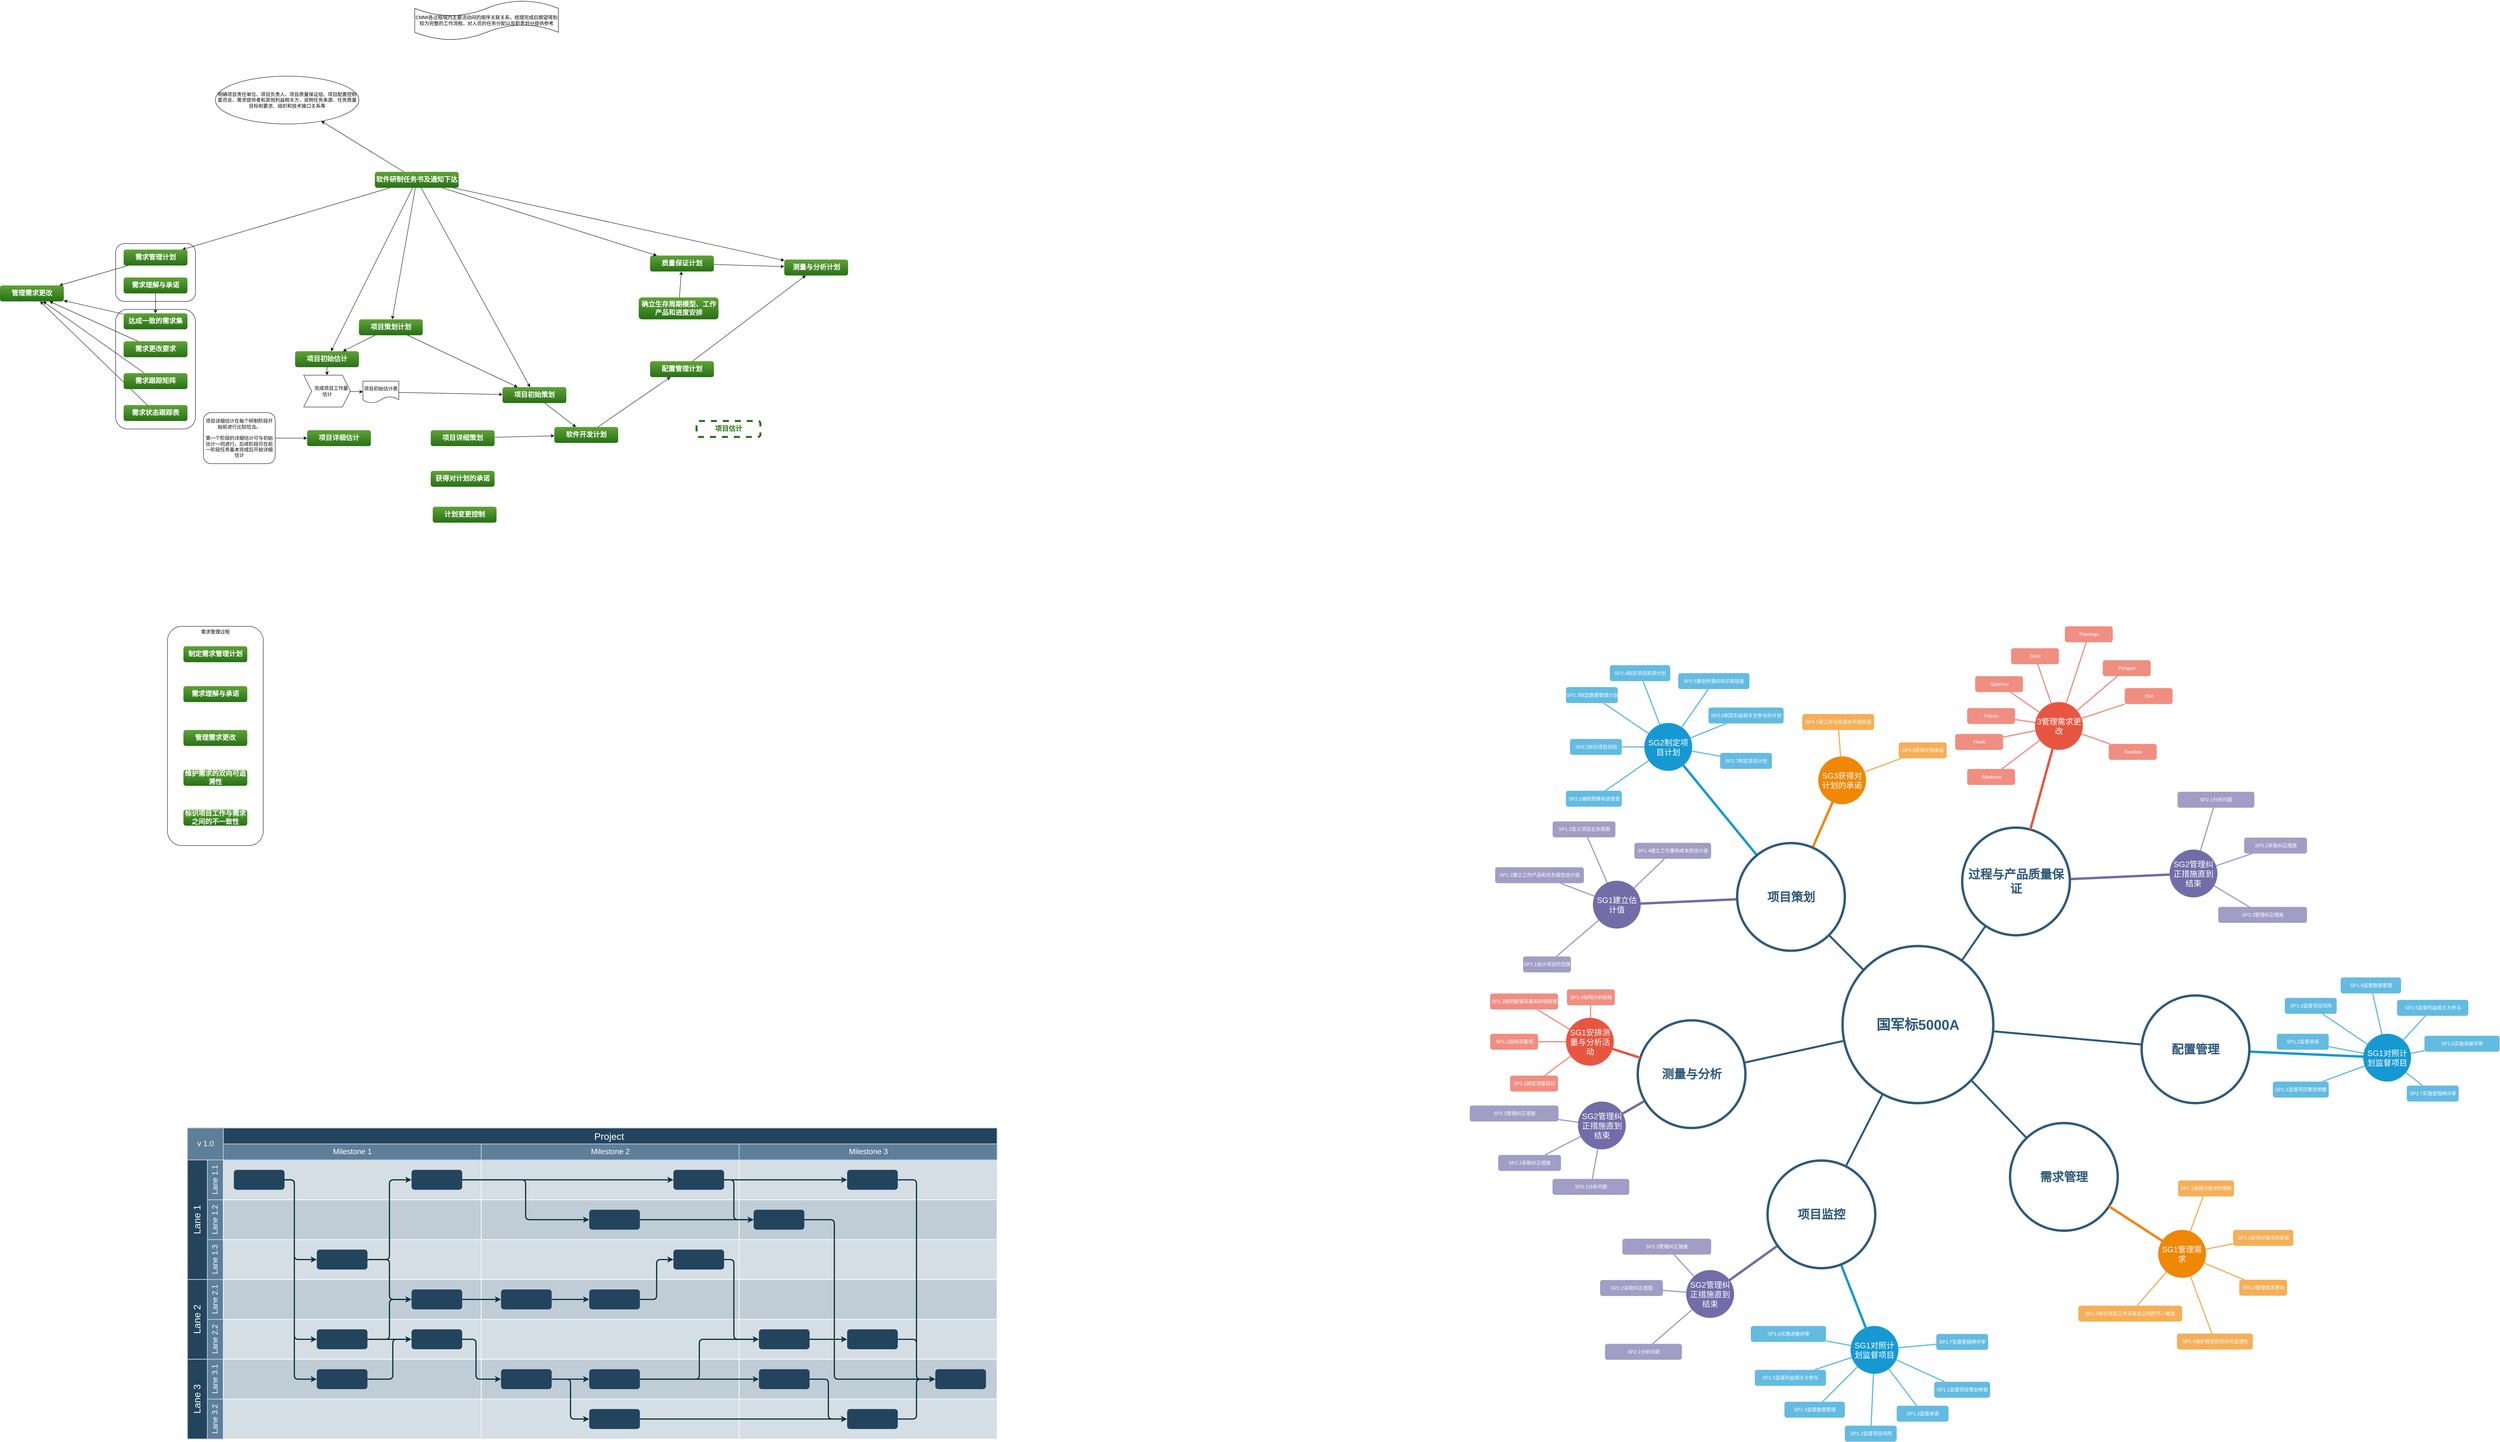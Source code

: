 <mxfile version="14.0.1" type="github">
  <diagram id="piHKIUo1fMsEEpTTjODf" name="Page-1">
    <mxGraphModel dx="4498" dy="-814" grid="1" gridSize="10" guides="1" tooltips="1" connect="1" arrows="1" fold="1" page="1" pageScale="1" pageWidth="827" pageHeight="1169" math="0" shadow="0">
      <root>
        <mxCell id="0" />
        <mxCell id="1" parent="0" />
        <mxCell id="9GpVhyX3XaPiWzsppeSM-29" value="需求管理过程" style="rounded=1;whiteSpace=wrap;html=1;verticalAlign=top;" vertex="1" parent="1">
          <mxGeometry x="-620" y="4700" width="240" height="550" as="geometry" />
        </mxCell>
        <mxCell id="9GpVhyX3XaPiWzsppeSM-15" value="" style="rounded=1;whiteSpace=wrap;html=1;" vertex="1" parent="1">
          <mxGeometry x="-750" y="3740" width="200" height="145" as="geometry" />
        </mxCell>
        <mxCell id="9GpVhyX3XaPiWzsppeSM-14" value="" style="rounded=1;whiteSpace=wrap;html=1;" vertex="1" parent="1">
          <mxGeometry x="-750" y="3905" width="200" height="300" as="geometry" />
        </mxCell>
        <mxCell id="iFp0Jspzjo4-1ObcR2li-18" style="edgeStyle=none;rounded=0;orthogonalLoop=1;jettySize=auto;html=1;" parent="1" source="iFp0Jspzjo4-1ObcR2li-5" target="iFp0Jspzjo4-1ObcR2li-16" edge="1">
          <mxGeometry relative="1" as="geometry" />
        </mxCell>
        <mxCell id="iFp0Jspzjo4-1ObcR2li-5" value="&lt;font color=&quot;#ffffff&quot; style=&quot;font-size: 17px&quot;&gt;配置管理计划&lt;/font&gt;" style="rounded=1;whiteSpace=wrap;html=1;gradientColor=#277116;fillColor=#60A337;fontSize=17;strokeColor=none;fontStyle=1" parent="1" vertex="1">
          <mxGeometry x="590" y="4035" width="160" height="40" as="geometry" />
        </mxCell>
        <mxCell id="iFp0Jspzjo4-1ObcR2li-17" style="edgeStyle=none;rounded=0;orthogonalLoop=1;jettySize=auto;html=1;" parent="1" source="iFp0Jspzjo4-1ObcR2li-7" target="iFp0Jspzjo4-1ObcR2li-16" edge="1">
          <mxGeometry relative="1" as="geometry" />
        </mxCell>
        <mxCell id="iFp0Jspzjo4-1ObcR2li-7" value="&lt;font color=&quot;#ffffff&quot; style=&quot;font-size: 17px&quot;&gt;质量保证计划&lt;/font&gt;" style="rounded=1;whiteSpace=wrap;html=1;gradientColor=#277116;fillColor=#60A337;fontSize=17;strokeColor=none;fontStyle=1" parent="1" vertex="1">
          <mxGeometry x="590" y="3770" width="160" height="40" as="geometry" />
        </mxCell>
        <mxCell id="iFp0Jspzjo4-1ObcR2li-10" value="" style="rounded=0;orthogonalLoop=1;jettySize=auto;html=1;" parent="1" source="iFp0Jspzjo4-1ObcR2li-8" target="iFp0Jspzjo4-1ObcR2li-7" edge="1">
          <mxGeometry relative="1" as="geometry" />
        </mxCell>
        <mxCell id="iFp0Jspzjo4-1ObcR2li-8" value="&lt;font color=&quot;#ffffff&quot; style=&quot;font-size: 17px&quot;&gt;确立生存周期模型、工作产品和进度安排&lt;/font&gt;" style="rounded=1;whiteSpace=wrap;html=1;gradientColor=#277116;fillColor=#60A337;fontSize=17;strokeColor=none;fontStyle=1" parent="1" vertex="1">
          <mxGeometry x="561.5" y="3875" width="200" height="55" as="geometry" />
        </mxCell>
        <mxCell id="iFp0Jspzjo4-1ObcR2li-13" style="rounded=0;orthogonalLoop=1;jettySize=auto;html=1;" parent="1" source="iFp0Jspzjo4-1ObcR2li-11" target="iFp0Jspzjo4-1ObcR2li-7" edge="1">
          <mxGeometry relative="1" as="geometry" />
        </mxCell>
        <mxCell id="iFp0Jspzjo4-1ObcR2li-22" style="edgeStyle=none;rounded=0;orthogonalLoop=1;jettySize=auto;html=1;" parent="1" source="iFp0Jspzjo4-1ObcR2li-11" target="iFp0Jspzjo4-1ObcR2li-16" edge="1">
          <mxGeometry relative="1" as="geometry" />
        </mxCell>
        <mxCell id="9GpVhyX3XaPiWzsppeSM-2" style="rounded=0;orthogonalLoop=1;jettySize=auto;html=1;" edge="1" parent="1" source="iFp0Jspzjo4-1ObcR2li-11" target="9GpVhyX3XaPiWzsppeSM-1">
          <mxGeometry relative="1" as="geometry" />
        </mxCell>
        <mxCell id="9GpVhyX3XaPiWzsppeSM-3" style="edgeStyle=none;rounded=0;orthogonalLoop=1;jettySize=auto;html=1;" edge="1" parent="1" source="iFp0Jspzjo4-1ObcR2li-11" target="9GpVhyX3XaPiWzsppeSM-4">
          <mxGeometry relative="1" as="geometry">
            <mxPoint x="240" y="3510" as="targetPoint" />
          </mxGeometry>
        </mxCell>
        <mxCell id="9GpVhyX3XaPiWzsppeSM-31" style="edgeStyle=none;rounded=0;orthogonalLoop=1;jettySize=auto;html=1;" edge="1" parent="1" source="iFp0Jspzjo4-1ObcR2li-11" target="9GpVhyX3XaPiWzsppeSM-30">
          <mxGeometry relative="1" as="geometry" />
        </mxCell>
        <mxCell id="9GpVhyX3XaPiWzsppeSM-230" style="edgeStyle=none;rounded=0;orthogonalLoop=1;jettySize=auto;html=1;" edge="1" parent="1" source="iFp0Jspzjo4-1ObcR2li-11" target="9GpVhyX3XaPiWzsppeSM-228">
          <mxGeometry relative="1" as="geometry" />
        </mxCell>
        <mxCell id="9GpVhyX3XaPiWzsppeSM-243" style="edgeStyle=none;rounded=0;orthogonalLoop=1;jettySize=auto;html=1;" edge="1" parent="1" source="iFp0Jspzjo4-1ObcR2li-11" target="9GpVhyX3XaPiWzsppeSM-241">
          <mxGeometry relative="1" as="geometry" />
        </mxCell>
        <mxCell id="iFp0Jspzjo4-1ObcR2li-11" value="&lt;font color=&quot;#ffffff&quot; style=&quot;font-size: 17px&quot;&gt;软件研制任务书及通知下达&lt;/font&gt;" style="rounded=1;whiteSpace=wrap;html=1;gradientColor=#277116;fillColor=#60A337;fontSize=17;strokeColor=none;fontStyle=1" parent="1" vertex="1">
          <mxGeometry x="-100" y="3560" width="210" height="40" as="geometry" />
        </mxCell>
        <mxCell id="iFp0Jspzjo4-1ObcR2li-15" value="&lt;font color=&quot;#277116&quot;&gt;项目估计&lt;/font&gt;" style="rounded=1;whiteSpace=wrap;html=1;fontSize=17;fontStyle=1;strokeWidth=5;dashed=1;strokeColor=#277116;" parent="1" vertex="1">
          <mxGeometry x="706.5" y="4185" width="160" height="40" as="geometry" />
        </mxCell>
        <mxCell id="iFp0Jspzjo4-1ObcR2li-16" value="&lt;font color=&quot;#ffffff&quot;&gt;测量与分析计划&lt;/font&gt;" style="rounded=1;whiteSpace=wrap;html=1;gradientColor=#277116;fillColor=#60A337;fontSize=17;strokeColor=none;fontStyle=1" parent="1" vertex="1">
          <mxGeometry x="926.5" y="3780" width="160" height="40" as="geometry" />
        </mxCell>
        <mxCell id="9GpVhyX3XaPiWzsppeSM-17" style="edgeStyle=none;rounded=0;orthogonalLoop=1;jettySize=auto;html=1;" edge="1" parent="1" source="9GpVhyX3XaPiWzsppeSM-1" target="9GpVhyX3XaPiWzsppeSM-16">
          <mxGeometry relative="1" as="geometry" />
        </mxCell>
        <mxCell id="9GpVhyX3XaPiWzsppeSM-1" value="&lt;font color=&quot;#ffffff&quot; style=&quot;font-size: 17px&quot;&gt;需求管理计划&lt;/font&gt;" style="rounded=1;whiteSpace=wrap;html=1;gradientColor=#277116;fillColor=#60A337;fontSize=17;strokeColor=none;fontStyle=1" vertex="1" parent="1">
          <mxGeometry x="-730" y="3755" width="160" height="40" as="geometry" />
        </mxCell>
        <mxCell id="9GpVhyX3XaPiWzsppeSM-4" value="明确项目责任单位、项目负责人、项目质量保证组、项目配置控制委员会、需求提供者和其他利益相关方，说明任务来源、任务质量目标和要求、组织和技术接口关系等" style="ellipse;whiteSpace=wrap;html=1;" vertex="1" parent="1">
          <mxGeometry x="-500" y="3320" width="360" height="120" as="geometry" />
        </mxCell>
        <mxCell id="9GpVhyX3XaPiWzsppeSM-13" style="edgeStyle=none;rounded=0;orthogonalLoop=1;jettySize=auto;html=1;" edge="1" parent="1" source="9GpVhyX3XaPiWzsppeSM-7" target="9GpVhyX3XaPiWzsppeSM-8">
          <mxGeometry relative="1" as="geometry" />
        </mxCell>
        <mxCell id="9GpVhyX3XaPiWzsppeSM-7" value="&lt;font color=&quot;#ffffff&quot; style=&quot;font-size: 17px&quot;&gt;需求理解与承诺&lt;/font&gt;" style="rounded=1;whiteSpace=wrap;html=1;gradientColor=#277116;fillColor=#60A337;fontSize=17;strokeColor=none;fontStyle=1" vertex="1" parent="1">
          <mxGeometry x="-730" y="3825" width="160" height="40" as="geometry" />
        </mxCell>
        <mxCell id="9GpVhyX3XaPiWzsppeSM-20" style="edgeStyle=none;rounded=0;orthogonalLoop=1;jettySize=auto;html=1;" edge="1" parent="1" source="9GpVhyX3XaPiWzsppeSM-8" target="9GpVhyX3XaPiWzsppeSM-16">
          <mxGeometry relative="1" as="geometry" />
        </mxCell>
        <mxCell id="9GpVhyX3XaPiWzsppeSM-8" value="&lt;font color=&quot;#ffffff&quot; style=&quot;font-size: 17px&quot;&gt;达成一致的需求集&lt;/font&gt;" style="rounded=1;whiteSpace=wrap;html=1;gradientColor=#277116;fillColor=#60A337;fontSize=17;strokeColor=none;fontStyle=1" vertex="1" parent="1">
          <mxGeometry x="-730" y="3915" width="160" height="40" as="geometry" />
        </mxCell>
        <mxCell id="9GpVhyX3XaPiWzsppeSM-21" style="edgeStyle=none;rounded=0;orthogonalLoop=1;jettySize=auto;html=1;" edge="1" parent="1" source="9GpVhyX3XaPiWzsppeSM-9" target="9GpVhyX3XaPiWzsppeSM-16">
          <mxGeometry relative="1" as="geometry" />
        </mxCell>
        <mxCell id="9GpVhyX3XaPiWzsppeSM-9" value="&lt;font color=&quot;#ffffff&quot; style=&quot;font-size: 17px&quot;&gt;需求更改要求&lt;/font&gt;" style="rounded=1;whiteSpace=wrap;html=1;gradientColor=#277116;fillColor=#60A337;fontSize=17;strokeColor=none;fontStyle=1" vertex="1" parent="1">
          <mxGeometry x="-730" y="3985" width="160" height="40" as="geometry" />
        </mxCell>
        <mxCell id="9GpVhyX3XaPiWzsppeSM-22" style="edgeStyle=none;rounded=0;orthogonalLoop=1;jettySize=auto;html=1;" edge="1" parent="1" source="9GpVhyX3XaPiWzsppeSM-10" target="9GpVhyX3XaPiWzsppeSM-16">
          <mxGeometry relative="1" as="geometry" />
        </mxCell>
        <mxCell id="9GpVhyX3XaPiWzsppeSM-10" value="&lt;font color=&quot;#ffffff&quot; style=&quot;font-size: 17px&quot;&gt;需求状态跟踪表&lt;/font&gt;" style="rounded=1;whiteSpace=wrap;html=1;gradientColor=#277116;fillColor=#60A337;fontSize=17;strokeColor=none;fontStyle=1" vertex="1" parent="1">
          <mxGeometry x="-730" y="4145" width="160" height="40" as="geometry" />
        </mxCell>
        <mxCell id="9GpVhyX3XaPiWzsppeSM-23" style="edgeStyle=none;rounded=0;orthogonalLoop=1;jettySize=auto;html=1;" edge="1" parent="1" source="9GpVhyX3XaPiWzsppeSM-12" target="9GpVhyX3XaPiWzsppeSM-16">
          <mxGeometry relative="1" as="geometry" />
        </mxCell>
        <mxCell id="9GpVhyX3XaPiWzsppeSM-12" value="&lt;font color=&quot;#ffffff&quot; style=&quot;font-size: 17px&quot;&gt;需求跟踪矩阵&lt;/font&gt;" style="rounded=1;whiteSpace=wrap;html=1;gradientColor=#277116;fillColor=#60A337;fontSize=17;strokeColor=none;fontStyle=1" vertex="1" parent="1">
          <mxGeometry x="-730" y="4065" width="160" height="40" as="geometry" />
        </mxCell>
        <mxCell id="9GpVhyX3XaPiWzsppeSM-16" value="&lt;font color=&quot;#ffffff&quot; style=&quot;font-size: 17px&quot;&gt;管理需求更改&lt;/font&gt;" style="rounded=1;whiteSpace=wrap;html=1;gradientColor=#277116;fillColor=#60A337;fontSize=17;strokeColor=none;fontStyle=1" vertex="1" parent="1">
          <mxGeometry x="-1040" y="3845" width="160" height="40" as="geometry" />
        </mxCell>
        <mxCell id="9GpVhyX3XaPiWzsppeSM-24" value="&lt;font color=&quot;#ffffff&quot;&gt;制定需求管理计划&lt;/font&gt;" style="rounded=1;whiteSpace=wrap;html=1;gradientColor=#277116;fillColor=#60A337;fontSize=17;strokeColor=none;fontStyle=1" vertex="1" parent="1">
          <mxGeometry x="-580" y="4750" width="160" height="40" as="geometry" />
        </mxCell>
        <mxCell id="9GpVhyX3XaPiWzsppeSM-25" value="&lt;font color=&quot;#ffffff&quot;&gt;需求理解与承诺&lt;/font&gt;" style="rounded=1;whiteSpace=wrap;html=1;gradientColor=#277116;fillColor=#60A337;fontSize=17;strokeColor=none;fontStyle=1" vertex="1" parent="1">
          <mxGeometry x="-580" y="4850" width="160" height="40" as="geometry" />
        </mxCell>
        <mxCell id="9GpVhyX3XaPiWzsppeSM-26" value="&lt;font color=&quot;#ffffff&quot;&gt;管理需求更改&lt;/font&gt;" style="rounded=1;whiteSpace=wrap;html=1;gradientColor=#277116;fillColor=#60A337;fontSize=17;strokeColor=none;fontStyle=1" vertex="1" parent="1">
          <mxGeometry x="-580" y="4960" width="160" height="40" as="geometry" />
        </mxCell>
        <mxCell id="9GpVhyX3XaPiWzsppeSM-27" value="&lt;font color=&quot;#ffffff&quot;&gt;维护需求的双向可追溯性&lt;/font&gt;" style="rounded=1;whiteSpace=wrap;html=1;gradientColor=#277116;fillColor=#60A337;fontSize=17;strokeColor=none;fontStyle=1" vertex="1" parent="1">
          <mxGeometry x="-580" y="5060" width="160" height="40" as="geometry" />
        </mxCell>
        <mxCell id="9GpVhyX3XaPiWzsppeSM-28" value="&lt;font color=&quot;#ffffff&quot;&gt;标识项目工作与需求之间的不一致性&lt;/font&gt;" style="rounded=1;whiteSpace=wrap;html=1;gradientColor=#277116;fillColor=#60A337;fontSize=17;strokeColor=none;fontStyle=1" vertex="1" parent="1">
          <mxGeometry x="-580" y="5160" width="160" height="40" as="geometry" />
        </mxCell>
        <mxCell id="9GpVhyX3XaPiWzsppeSM-238" style="edgeStyle=none;rounded=0;orthogonalLoop=1;jettySize=auto;html=1;" edge="1" parent="1" source="9GpVhyX3XaPiWzsppeSM-30" target="9GpVhyX3XaPiWzsppeSM-228">
          <mxGeometry relative="1" as="geometry" />
        </mxCell>
        <mxCell id="9GpVhyX3XaPiWzsppeSM-244" style="edgeStyle=none;rounded=0;orthogonalLoop=1;jettySize=auto;html=1;" edge="1" parent="1" source="9GpVhyX3XaPiWzsppeSM-30" target="9GpVhyX3XaPiWzsppeSM-241">
          <mxGeometry relative="1" as="geometry" />
        </mxCell>
        <mxCell id="9GpVhyX3XaPiWzsppeSM-30" value="&lt;font color=&quot;#ffffff&quot; style=&quot;font-size: 17px&quot;&gt;项目策划计划&lt;/font&gt;" style="rounded=1;whiteSpace=wrap;html=1;gradientColor=#277116;fillColor=#60A337;fontSize=17;strokeColor=none;fontStyle=1" vertex="1" parent="1">
          <mxGeometry x="-140" y="3930" width="160" height="40" as="geometry" />
        </mxCell>
        <mxCell id="9GpVhyX3XaPiWzsppeSM-34" value="CMMI各过程域内主要活动间的顺序关联关系，梳理完成后期望得到较为完整的工作流程，对人员的任务分配以及职责划分提供参考" style="shape=tape;whiteSpace=wrap;html=1;" vertex="1" parent="1">
          <mxGeometry y="3130" width="360" height="100" as="geometry" />
        </mxCell>
        <mxCell id="9GpVhyX3XaPiWzsppeSM-236" style="edgeStyle=none;rounded=0;orthogonalLoop=1;jettySize=auto;html=1;" edge="1" parent="1" source="9GpVhyX3XaPiWzsppeSM-228" target="9GpVhyX3XaPiWzsppeSM-235">
          <mxGeometry relative="1" as="geometry" />
        </mxCell>
        <mxCell id="9GpVhyX3XaPiWzsppeSM-228" value="&lt;font color=&quot;#ffffff&quot; style=&quot;font-size: 17px&quot;&gt;项目初始估计&lt;/font&gt;" style="rounded=1;whiteSpace=wrap;html=1;gradientColor=#277116;fillColor=#60A337;fontSize=17;strokeColor=none;fontStyle=1" vertex="1" parent="1">
          <mxGeometry x="-300" y="4010" width="160" height="40" as="geometry" />
        </mxCell>
        <mxCell id="9GpVhyX3XaPiWzsppeSM-229" value="&lt;font color=&quot;#ffffff&quot; style=&quot;font-size: 17px&quot;&gt;项目详细估计&lt;/font&gt;" style="rounded=1;whiteSpace=wrap;html=1;gradientColor=#277116;fillColor=#60A337;fontSize=17;strokeColor=none;fontStyle=1" vertex="1" parent="1">
          <mxGeometry x="-270" y="4208" width="160" height="40" as="geometry" />
        </mxCell>
        <mxCell id="9GpVhyX3XaPiWzsppeSM-242" style="edgeStyle=none;rounded=0;orthogonalLoop=1;jettySize=auto;html=1;" edge="1" parent="1" source="9GpVhyX3XaPiWzsppeSM-232" target="9GpVhyX3XaPiWzsppeSM-241">
          <mxGeometry relative="1" as="geometry" />
        </mxCell>
        <mxCell id="9GpVhyX3XaPiWzsppeSM-232" value="项目初始估计表" style="shape=document;whiteSpace=wrap;html=1;boundedLbl=1;" vertex="1" parent="1">
          <mxGeometry x="-130" y="4085" width="90" height="55" as="geometry" />
        </mxCell>
        <mxCell id="9GpVhyX3XaPiWzsppeSM-237" style="edgeStyle=none;rounded=0;orthogonalLoop=1;jettySize=auto;html=1;" edge="1" parent="1" source="9GpVhyX3XaPiWzsppeSM-235" target="9GpVhyX3XaPiWzsppeSM-232">
          <mxGeometry relative="1" as="geometry" />
        </mxCell>
        <mxCell id="9GpVhyX3XaPiWzsppeSM-235" value="&amp;nbsp; &amp;nbsp; &amp;nbsp; 完成项目工作量估计" style="shape=step;perimeter=stepPerimeter;whiteSpace=wrap;html=1;fixedSize=1;" vertex="1" parent="1">
          <mxGeometry x="-278.5" y="4070" width="117" height="80" as="geometry" />
        </mxCell>
        <mxCell id="9GpVhyX3XaPiWzsppeSM-240" style="edgeStyle=none;rounded=0;orthogonalLoop=1;jettySize=auto;html=1;" edge="1" parent="1" source="9GpVhyX3XaPiWzsppeSM-239" target="9GpVhyX3XaPiWzsppeSM-229">
          <mxGeometry relative="1" as="geometry" />
        </mxCell>
        <mxCell id="9GpVhyX3XaPiWzsppeSM-239" value="项目详细估计在每个研制阶段开始前进行比较恰当。&lt;br&gt;&lt;br&gt;第一个阶段的详细估计可与初始估计一同进行，后续阶段可在前一阶段任务基本完成后开始详细估计" style="rounded=1;whiteSpace=wrap;html=1;" vertex="1" parent="1">
          <mxGeometry x="-530" y="4164" width="180" height="128" as="geometry" />
        </mxCell>
        <mxCell id="9GpVhyX3XaPiWzsppeSM-249" style="edgeStyle=none;rounded=0;orthogonalLoop=1;jettySize=auto;html=1;" edge="1" parent="1" source="9GpVhyX3XaPiWzsppeSM-241" target="9GpVhyX3XaPiWzsppeSM-248">
          <mxGeometry relative="1" as="geometry" />
        </mxCell>
        <mxCell id="9GpVhyX3XaPiWzsppeSM-241" value="&lt;font color=&quot;#ffffff&quot; style=&quot;font-size: 17px&quot;&gt;项目初始策划&lt;/font&gt;" style="rounded=1;whiteSpace=wrap;html=1;gradientColor=#277116;fillColor=#60A337;fontSize=17;strokeColor=none;fontStyle=1" vertex="1" parent="1">
          <mxGeometry x="220" y="4100" width="160" height="40" as="geometry" />
        </mxCell>
        <mxCell id="9GpVhyX3XaPiWzsppeSM-250" style="edgeStyle=none;rounded=0;orthogonalLoop=1;jettySize=auto;html=1;" edge="1" parent="1" source="9GpVhyX3XaPiWzsppeSM-245" target="9GpVhyX3XaPiWzsppeSM-248">
          <mxGeometry relative="1" as="geometry" />
        </mxCell>
        <mxCell id="9GpVhyX3XaPiWzsppeSM-245" value="&lt;font color=&quot;#ffffff&quot; style=&quot;font-size: 17px&quot;&gt;项目详细策划&lt;/font&gt;" style="rounded=1;whiteSpace=wrap;html=1;gradientColor=#277116;fillColor=#60A337;fontSize=17;strokeColor=none;fontStyle=1" vertex="1" parent="1">
          <mxGeometry x="40" y="4208" width="160" height="40" as="geometry" />
        </mxCell>
        <mxCell id="9GpVhyX3XaPiWzsppeSM-246" value="&lt;font color=&quot;#ffffff&quot; style=&quot;font-size: 17px&quot;&gt;获得对计划的承诺&lt;/font&gt;" style="rounded=1;whiteSpace=wrap;html=1;gradientColor=#277116;fillColor=#60A337;fontSize=17;strokeColor=none;fontStyle=1" vertex="1" parent="1">
          <mxGeometry x="40" y="4310" width="160" height="40" as="geometry" />
        </mxCell>
        <mxCell id="9GpVhyX3XaPiWzsppeSM-247" value="&lt;font color=&quot;#ffffff&quot; style=&quot;font-size: 17px&quot;&gt;计划变更控制&lt;/font&gt;" style="rounded=1;whiteSpace=wrap;html=1;gradientColor=#277116;fillColor=#60A337;fontSize=17;strokeColor=none;fontStyle=1" vertex="1" parent="1">
          <mxGeometry x="45" y="4400" width="160" height="40" as="geometry" />
        </mxCell>
        <mxCell id="9GpVhyX3XaPiWzsppeSM-251" style="edgeStyle=none;rounded=0;orthogonalLoop=1;jettySize=auto;html=1;" edge="1" parent="1" source="9GpVhyX3XaPiWzsppeSM-248" target="iFp0Jspzjo4-1ObcR2li-5">
          <mxGeometry relative="1" as="geometry" />
        </mxCell>
        <mxCell id="9GpVhyX3XaPiWzsppeSM-248" value="&lt;font color=&quot;#ffffff&quot; style=&quot;font-size: 17px&quot;&gt;软件开发计划&lt;/font&gt;" style="rounded=1;whiteSpace=wrap;html=1;gradientColor=#277116;fillColor=#60A337;fontSize=17;strokeColor=none;fontStyle=1" vertex="1" parent="1">
          <mxGeometry x="350" y="4200" width="160" height="40" as="geometry" />
        </mxCell>
        <mxCell id="9GpVhyX3XaPiWzsppeSM-252" value="Project&#xa;" style="strokeColor=#BAC8D3;fillColor=#23445D;fontSize=24;strokeWidth=2;fontFamily=Helvetica;html=1;fontColor=#FFFFFF;fontStyle=0;spacingBottom=8;spacingRight=0;spacingLeft=83;" vertex="1" parent="1">
          <mxGeometry x="-570" y="5958.37" width="2030" height="80" as="geometry" />
        </mxCell>
        <mxCell id="9GpVhyX3XaPiWzsppeSM-253" value="Lane 1" style="strokeColor=#BAC8D3;fillColor=#23445D;fontSize=24;strokeWidth=2;horizontal=0;fontFamily=Helvetica;html=1;fontColor=#FFFFFF;fontStyle=0" vertex="1" parent="1">
          <mxGeometry x="-570" y="6038.37" width="50" height="300" as="geometry" />
        </mxCell>
        <mxCell id="9GpVhyX3XaPiWzsppeSM-254" value="Lane 1.1" style="strokeColor=#BAC8D3;fillColor=#5d7f99;fontSize=19;strokeWidth=2;horizontal=0;fontFamily=Helvetica;html=1;labelBackgroundColor=none;fontColor=#FFFFFF;" vertex="1" parent="1">
          <mxGeometry x="-520" y="6038.37" width="40" height="100" as="geometry" />
        </mxCell>
        <mxCell id="9GpVhyX3XaPiWzsppeSM-255" value="v 1.0" style="strokeColor=#BAC8D3;fillColor=#5d7f99;fontSize=19;strokeWidth=2;fontFamily=Helvetica;html=1;labelBackgroundColor=none;fontColor=#FFFFFF;" vertex="1" parent="1">
          <mxGeometry x="-570" y="5958.37" width="90" height="80" as="geometry" />
        </mxCell>
        <mxCell id="9GpVhyX3XaPiWzsppeSM-256" value="Lane 1.2" style="strokeColor=#BAC8D3;fillColor=#5d7f99;fontSize=19;strokeWidth=2;horizontal=0;fontFamily=Helvetica;html=1;labelBackgroundColor=none;fontColor=#FFFFFF;" vertex="1" parent="1">
          <mxGeometry x="-520" y="6138.37" width="40" height="100" as="geometry" />
        </mxCell>
        <mxCell id="9GpVhyX3XaPiWzsppeSM-257" value="Lane 1.3" style="strokeColor=#BAC8D3;fillColor=#5d7f99;fontSize=19;strokeWidth=2;horizontal=0;fontFamily=Helvetica;html=1;labelBackgroundColor=none;fontColor=#FFFFFF;" vertex="1" parent="1">
          <mxGeometry x="-520" y="6238.37" width="40" height="100" as="geometry" />
        </mxCell>
        <mxCell id="9GpVhyX3XaPiWzsppeSM-258" value="Lane 2.2" style="strokeColor=#BAC8D3;fillColor=#5d7f99;fontSize=19;strokeWidth=2;horizontal=0;fontFamily=Helvetica;html=1;labelBackgroundColor=none;fontColor=#FFFFFF;" vertex="1" parent="1">
          <mxGeometry x="-520" y="6438.37" width="40" height="100" as="geometry" />
        </mxCell>
        <mxCell id="9GpVhyX3XaPiWzsppeSM-259" value="Lane 2.1" style="strokeColor=#BAC8D3;fillColor=#5d7f99;fontSize=19;strokeWidth=2;horizontal=0;fontFamily=Helvetica;html=1;labelBackgroundColor=none;fontColor=#FFFFFF;" vertex="1" parent="1">
          <mxGeometry x="-520" y="6338.37" width="40" height="100" as="geometry" />
        </mxCell>
        <mxCell id="9GpVhyX3XaPiWzsppeSM-260" value="Lane 2" style="strokeColor=#BAC8D3;fillColor=#23445D;fontSize=24;strokeWidth=2;horizontal=0;fontFamily=Helvetica;html=1;fontColor=#FFFFFF;fontStyle=0" vertex="1" parent="1">
          <mxGeometry x="-570" y="6338.37" width="50" height="200" as="geometry" />
        </mxCell>
        <mxCell id="9GpVhyX3XaPiWzsppeSM-261" value="Lane 3.2" style="strokeColor=#BAC8D3;fillColor=#5d7f99;fontSize=19;strokeWidth=2;horizontal=0;fontFamily=Helvetica;html=1;labelBackgroundColor=none;fontColor=#FFFFFF;" vertex="1" parent="1">
          <mxGeometry x="-520" y="6638.37" width="40" height="100" as="geometry" />
        </mxCell>
        <mxCell id="9GpVhyX3XaPiWzsppeSM-262" value="Lane 3.1" style="strokeColor=#BAC8D3;fillColor=#5d7f99;fontSize=19;strokeWidth=2;horizontal=0;fontFamily=Helvetica;html=1;labelBackgroundColor=none;fontColor=#FFFFFF;" vertex="1" parent="1">
          <mxGeometry x="-520" y="6538.37" width="40" height="100" as="geometry" />
        </mxCell>
        <mxCell id="9GpVhyX3XaPiWzsppeSM-263" value="Lane 3" style="strokeColor=#BAC8D3;fillColor=#23445D;fontSize=24;strokeWidth=2;horizontal=0;fontFamily=Helvetica;html=1;fontColor=#FFFFFF;fontStyle=0" vertex="1" parent="1">
          <mxGeometry x="-570" y="6538.37" width="50" height="200" as="geometry" />
        </mxCell>
        <mxCell id="9GpVhyX3XaPiWzsppeSM-264" value="" style="strokeColor=#FFFFFF;fillColor=#BAC8D3;fontSize=18;strokeWidth=2;fontFamily=Helvetica;html=1;opacity=60;" vertex="1" parent="1">
          <mxGeometry x="-480" y="6038.37" width="646.667" height="100" as="geometry" />
        </mxCell>
        <mxCell id="9GpVhyX3XaPiWzsppeSM-265" value="" style="strokeColor=#FFFFFF;fillColor=#BAC8D3;fontSize=18;strokeWidth=2;fontFamily=Helvetica;html=1;opacity=90;" vertex="1" parent="1">
          <mxGeometry x="-480" y="6138.37" width="646.667" height="100" as="geometry" />
        </mxCell>
        <mxCell id="9GpVhyX3XaPiWzsppeSM-266" value="" style="strokeColor=#FFFFFF;fillColor=#BAC8D3;fontSize=18;strokeWidth=2;fontFamily=Helvetica;html=1;opacity=60;" vertex="1" parent="1">
          <mxGeometry x="-480" y="6238.37" width="646.667" height="100" as="geometry" />
        </mxCell>
        <mxCell id="9GpVhyX3XaPiWzsppeSM-267" value="" style="strokeColor=#FFFFFF;fillColor=#BAC8D3;fontSize=18;strokeWidth=2;fontFamily=Helvetica;html=1;opacity=90;" vertex="1" parent="1">
          <mxGeometry x="-480" y="6338.37" width="646.667" height="100" as="geometry" />
        </mxCell>
        <mxCell id="9GpVhyX3XaPiWzsppeSM-268" value="" style="strokeColor=#FFFFFF;fillColor=#BAC8D3;fontSize=18;strokeWidth=2;fontFamily=Helvetica;html=1;opacity=60;" vertex="1" parent="1">
          <mxGeometry x="-480" y="6438.37" width="646.667" height="100" as="geometry" />
        </mxCell>
        <mxCell id="9GpVhyX3XaPiWzsppeSM-269" value="" style="strokeColor=#FFFFFF;fillColor=#BAC8D3;fontSize=18;strokeWidth=2;fontFamily=Helvetica;html=1;opacity=90;" vertex="1" parent="1">
          <mxGeometry x="-480" y="6538.37" width="646.667" height="100" as="geometry" />
        </mxCell>
        <mxCell id="9GpVhyX3XaPiWzsppeSM-270" value="" style="strokeColor=#FFFFFF;fillColor=#BAC8D3;fontSize=18;strokeWidth=2;fontFamily=Helvetica;html=1;opacity=60;" vertex="1" parent="1">
          <mxGeometry x="-480" y="6638.37" width="646.667" height="100" as="geometry" />
        </mxCell>
        <mxCell id="9GpVhyX3XaPiWzsppeSM-271" value="" style="strokeColor=#FFFFFF;fillColor=#BAC8D3;fontSize=18;strokeWidth=2;fontFamily=Helvetica;html=1;opacity=60;" vertex="1" parent="1">
          <mxGeometry x="166.667" y="6038.37" width="647" height="100" as="geometry" />
        </mxCell>
        <mxCell id="9GpVhyX3XaPiWzsppeSM-272" value="" style="strokeColor=#FFFFFF;fillColor=#BAC8D3;fontSize=18;strokeWidth=2;fontFamily=Helvetica;html=1;opacity=90;" vertex="1" parent="1">
          <mxGeometry x="166.667" y="6138.37" width="646.667" height="100" as="geometry" />
        </mxCell>
        <mxCell id="9GpVhyX3XaPiWzsppeSM-273" value="" style="strokeColor=#FFFFFF;fillColor=#BAC8D3;fontSize=18;strokeWidth=2;fontFamily=Helvetica;html=1;opacity=60;" vertex="1" parent="1">
          <mxGeometry x="166.667" y="6238.37" width="646.667" height="100" as="geometry" />
        </mxCell>
        <mxCell id="9GpVhyX3XaPiWzsppeSM-274" value="" style="strokeColor=#FFFFFF;fillColor=#BAC8D3;fontSize=18;strokeWidth=2;fontFamily=Helvetica;html=1;opacity=90;" vertex="1" parent="1">
          <mxGeometry x="166.667" y="6338.37" width="646.667" height="100" as="geometry" />
        </mxCell>
        <mxCell id="9GpVhyX3XaPiWzsppeSM-275" value="" style="strokeColor=#FFFFFF;fillColor=#BAC8D3;fontSize=18;strokeWidth=2;fontFamily=Helvetica;html=1;opacity=60;" vertex="1" parent="1">
          <mxGeometry x="166.667" y="6438.37" width="646.667" height="100" as="geometry" />
        </mxCell>
        <mxCell id="9GpVhyX3XaPiWzsppeSM-276" value="" style="strokeColor=#FFFFFF;fillColor=#BAC8D3;fontSize=18;strokeWidth=2;fontFamily=Helvetica;html=1;opacity=90;" vertex="1" parent="1">
          <mxGeometry x="166.667" y="6538.37" width="646.667" height="100" as="geometry" />
        </mxCell>
        <mxCell id="9GpVhyX3XaPiWzsppeSM-277" value="" style="strokeColor=#FFFFFF;fillColor=#BAC8D3;fontSize=18;strokeWidth=2;fontFamily=Helvetica;html=1;opacity=60;fontStyle=4" vertex="1" parent="1">
          <mxGeometry x="166.667" y="6638.37" width="646.667" height="100" as="geometry" />
        </mxCell>
        <mxCell id="9GpVhyX3XaPiWzsppeSM-278" value="" style="strokeColor=#FFFFFF;fillColor=#BAC8D3;fontSize=18;strokeWidth=2;fontFamily=Helvetica;html=1;opacity=60;" vertex="1" parent="1">
          <mxGeometry x="813.333" y="6038.37" width="647" height="100" as="geometry" />
        </mxCell>
        <mxCell id="9GpVhyX3XaPiWzsppeSM-279" value="" style="strokeColor=#FFFFFF;fillColor=#BAC8D3;fontSize=18;strokeWidth=2;fontFamily=Helvetica;html=1;opacity=90;" vertex="1" parent="1">
          <mxGeometry x="813.333" y="6138.37" width="646.667" height="100" as="geometry" />
        </mxCell>
        <mxCell id="9GpVhyX3XaPiWzsppeSM-280" value="" style="strokeColor=#FFFFFF;fillColor=#BAC8D3;fontSize=18;strokeWidth=2;fontFamily=Helvetica;html=1;opacity=60;" vertex="1" parent="1">
          <mxGeometry x="813.333" y="6238.37" width="646.667" height="100" as="geometry" />
        </mxCell>
        <mxCell id="9GpVhyX3XaPiWzsppeSM-281" value="" style="strokeColor=#FFFFFF;fillColor=#BAC8D3;fontSize=18;strokeWidth=2;fontFamily=Helvetica;html=1;opacity=90;" vertex="1" parent="1">
          <mxGeometry x="813.333" y="6338.37" width="646.667" height="100" as="geometry" />
        </mxCell>
        <mxCell id="9GpVhyX3XaPiWzsppeSM-282" value="" style="strokeColor=#FFFFFF;fillColor=#BAC8D3;fontSize=18;strokeWidth=2;fontFamily=Helvetica;html=1;opacity=60;" vertex="1" parent="1">
          <mxGeometry x="813.333" y="6438.37" width="646.667" height="100" as="geometry" />
        </mxCell>
        <mxCell id="9GpVhyX3XaPiWzsppeSM-283" value="" style="strokeColor=#FFFFFF;fillColor=#BAC8D3;fontSize=18;strokeWidth=2;fontFamily=Helvetica;html=1;opacity=90;" vertex="1" parent="1">
          <mxGeometry x="813.333" y="6538.37" width="646.667" height="100" as="geometry" />
        </mxCell>
        <mxCell id="9GpVhyX3XaPiWzsppeSM-284" value="" style="strokeColor=#FFFFFF;fillColor=#BAC8D3;fontSize=18;strokeWidth=2;fontFamily=Helvetica;html=1;opacity=60;fontStyle=4" vertex="1" parent="1">
          <mxGeometry x="813.333" y="6638.37" width="646.667" height="100" as="geometry" />
        </mxCell>
        <mxCell id="9GpVhyX3XaPiWzsppeSM-285" style="edgeStyle=orthogonalEdgeStyle;rounded=1;jumpStyle=none;html=1;exitX=1;exitY=0.5;entryX=0;entryY=0.5;labelBackgroundColor=#ffffff;startArrow=none;startFill=0;endArrow=classic;jettySize=auto;orthogonalLoop=1;strokeColor=#0C343D;strokeWidth=3;fontFamily=Helvetica;fontSize=11;fontColor=#000000;" edge="1" parent="1" source="9GpVhyX3XaPiWzsppeSM-286" target="9GpVhyX3XaPiWzsppeSM-288">
          <mxGeometry relative="1" as="geometry">
            <Array as="points">
              <mxPoint x="-302" y="6088.37" />
              <mxPoint x="-302" y="6288.37" />
            </Array>
          </mxGeometry>
        </mxCell>
        <mxCell id="9GpVhyX3XaPiWzsppeSM-286" value="" style="rounded=1;fillColor=#23445D;strokeColor=none;strokeWidth=2;fontFamily=Helvetica;html=1;gradientColor=none;" vertex="1" parent="1">
          <mxGeometry x="-453.605" y="6063.37" width="127" height="50" as="geometry" />
        </mxCell>
        <mxCell id="9GpVhyX3XaPiWzsppeSM-287" value="" style="rounded=1;fillColor=#23445D;strokeColor=none;strokeWidth=2;fontFamily=Helvetica;html=1;gradientColor=none;" vertex="1" parent="1">
          <mxGeometry x="-8.095" y="6063.37" width="127" height="50" as="geometry" />
        </mxCell>
        <mxCell id="9GpVhyX3XaPiWzsppeSM-288" value="" style="rounded=1;fillColor=#23445D;strokeColor=none;strokeWidth=2;fontFamily=Helvetica;html=1;gradientColor=none;" vertex="1" parent="1">
          <mxGeometry x="-245.646" y="6263.37" width="127" height="50" as="geometry" />
        </mxCell>
        <mxCell id="9GpVhyX3XaPiWzsppeSM-289" value="" style="rounded=1;fillColor=#23445D;strokeColor=none;strokeWidth=2;fontFamily=Helvetica;html=1;gradientColor=none;" vertex="1" parent="1">
          <mxGeometry x="-8.095" y="6363.37" width="127" height="50" as="geometry" />
        </mxCell>
        <mxCell id="9GpVhyX3XaPiWzsppeSM-290" value="" style="rounded=1;fillColor=#23445D;strokeColor=none;strokeWidth=2;fontFamily=Helvetica;html=1;gradientColor=none;" vertex="1" parent="1">
          <mxGeometry x="-8.095" y="6463.37" width="127" height="50" as="geometry" />
        </mxCell>
        <mxCell id="9GpVhyX3XaPiWzsppeSM-291" value="" style="rounded=1;fillColor=#23445D;strokeColor=none;strokeWidth=2;fontFamily=Helvetica;html=1;gradientColor=none;" vertex="1" parent="1">
          <mxGeometry x="-245.646" y="6563.37" width="127" height="50" as="geometry" />
        </mxCell>
        <mxCell id="9GpVhyX3XaPiWzsppeSM-292" value="" style="rounded=1;fillColor=#23445D;strokeColor=none;strokeWidth=2;fontFamily=Helvetica;html=1;gradientColor=none;" vertex="1" parent="1">
          <mxGeometry x="-245.646" y="6463.37" width="127" height="50" as="geometry" />
        </mxCell>
        <mxCell id="9GpVhyX3XaPiWzsppeSM-293" value="" style="rounded=1;fillColor=#23445D;strokeColor=none;strokeWidth=2;fontFamily=Helvetica;html=1;gradientColor=none;" vertex="1" parent="1">
          <mxGeometry x="437.415" y="6163.37" width="127" height="50" as="geometry" />
        </mxCell>
        <mxCell id="9GpVhyX3XaPiWzsppeSM-294" value="" style="rounded=1;fillColor=#23445D;strokeColor=none;strokeWidth=2;fontFamily=Helvetica;html=1;gradientColor=none;" vertex="1" parent="1">
          <mxGeometry x="648.571" y="6063.37" width="127" height="50" as="geometry" />
        </mxCell>
        <mxCell id="9GpVhyX3XaPiWzsppeSM-295" value="" style="rounded=1;fillColor=#23445D;strokeColor=none;strokeWidth=2;gradientColor=none;fontFamily=Helvetica;html=1;" vertex="1" parent="1">
          <mxGeometry x="1305.238" y="6563.37" width="127" height="50" as="geometry" />
        </mxCell>
        <mxCell id="9GpVhyX3XaPiWzsppeSM-296" value="" style="rounded=1;fillColor=#23445D;strokeColor=none;strokeWidth=2;fontFamily=Helvetica;html=1;gradientColor=none;" vertex="1" parent="1">
          <mxGeometry x="437.415" y="6363.37" width="127" height="50" as="geometry" />
        </mxCell>
        <mxCell id="9GpVhyX3XaPiWzsppeSM-297" value="" style="rounded=1;fillColor=#23445D;strokeColor=none;strokeWidth=2;fontFamily=Helvetica;html=1;gradientColor=none;" vertex="1" parent="1">
          <mxGeometry x="437.415" y="6663.37" width="127" height="50" as="geometry" />
        </mxCell>
        <mxCell id="9GpVhyX3XaPiWzsppeSM-298" value="" style="rounded=1;fillColor=#23445D;strokeColor=none;strokeWidth=2;fontFamily=Helvetica;html=1;gradientColor=none;" vertex="1" parent="1">
          <mxGeometry x="216.259" y="6563.37" width="127" height="50" as="geometry" />
        </mxCell>
        <mxCell id="9GpVhyX3XaPiWzsppeSM-299" value="" style="rounded=1;fillColor=#23445D;strokeColor=none;strokeWidth=2;fontFamily=Helvetica;html=1;gradientColor=none;" vertex="1" parent="1">
          <mxGeometry x="437.415" y="6563.37" width="127" height="50" as="geometry" />
        </mxCell>
        <mxCell id="9GpVhyX3XaPiWzsppeSM-300" value="" style="rounded=1;fillColor=#23445D;strokeColor=none;strokeWidth=2;fontFamily=Helvetica;html=1;gradientColor=none;" vertex="1" parent="1">
          <mxGeometry x="216.259" y="6363.37" width="127" height="50" as="geometry" />
        </mxCell>
        <mxCell id="9GpVhyX3XaPiWzsppeSM-301" value="" style="rounded=1;fillColor=#23445D;strokeColor=none;strokeWidth=2;fontFamily=Helvetica;html=1;gradientColor=none;" vertex="1" parent="1">
          <mxGeometry x="648.571" y="6263.37" width="127" height="50" as="geometry" />
        </mxCell>
        <mxCell id="9GpVhyX3XaPiWzsppeSM-302" value="" style="rounded=1;fillColor=#23445D;strokeColor=none;strokeWidth=2;gradientColor=none;fontFamily=Helvetica;html=1;" vertex="1" parent="1">
          <mxGeometry x="862.925" y="6463.37" width="127" height="50" as="geometry" />
        </mxCell>
        <mxCell id="9GpVhyX3XaPiWzsppeSM-303" value="" style="rounded=1;fillColor=#23445D;strokeColor=none;strokeWidth=2;gradientColor=none;fontFamily=Helvetica;html=1;" vertex="1" parent="1">
          <mxGeometry x="1084.082" y="6463.37" width="127" height="50" as="geometry" />
        </mxCell>
        <mxCell id="9GpVhyX3XaPiWzsppeSM-304" value="" style="rounded=1;fillColor=#23445D;strokeColor=none;strokeWidth=2;gradientColor=none;fontFamily=Helvetica;html=1;" vertex="1" parent="1">
          <mxGeometry x="849.728" y="6163.37" width="127" height="50" as="geometry" />
        </mxCell>
        <mxCell id="9GpVhyX3XaPiWzsppeSM-305" value="" style="rounded=1;fillColor=#23445D;strokeColor=none;strokeWidth=2;gradientColor=none;fontFamily=Helvetica;html=1;" vertex="1" parent="1">
          <mxGeometry x="862.925" y="6563.37" width="127" height="50" as="geometry" />
        </mxCell>
        <mxCell id="9GpVhyX3XaPiWzsppeSM-306" value="" style="rounded=1;fillColor=#23445D;strokeColor=none;strokeWidth=2;gradientColor=none;fontFamily=Helvetica;html=1;" vertex="1" parent="1">
          <mxGeometry x="1084.082" y="6663.37" width="127" height="50" as="geometry" />
        </mxCell>
        <mxCell id="9GpVhyX3XaPiWzsppeSM-307" value="" style="rounded=1;fillColor=#23445D;strokeColor=none;strokeWidth=2;gradientColor=none;fontFamily=Helvetica;html=1;" vertex="1" parent="1">
          <mxGeometry x="1084.082" y="6063.37" width="127" height="50" as="geometry" />
        </mxCell>
        <mxCell id="9GpVhyX3XaPiWzsppeSM-308" value="" style="edgeStyle=elbowEdgeStyle;elbow=horizontal;strokeWidth=3;strokeColor=#0C343D;fontFamily=Helvetica;html=1;" edge="1" parent="1" source="9GpVhyX3XaPiWzsppeSM-286" target="9GpVhyX3XaPiWzsppeSM-292">
          <mxGeometry x="-717.551" y="5938.37" width="131.973" height="100" as="geometry">
            <mxPoint x="-717.551" y="6038.37" as="sourcePoint" />
            <mxPoint x="-585.578" y="5938.37" as="targetPoint" />
            <Array as="points">
              <mxPoint x="-302" y="6301.37" />
            </Array>
          </mxGeometry>
        </mxCell>
        <mxCell id="9GpVhyX3XaPiWzsppeSM-309" value="" style="edgeStyle=elbowEdgeStyle;elbow=horizontal;strokeWidth=3;strokeColor=#0C343D;fontFamily=Helvetica;html=1;" edge="1" parent="1" source="9GpVhyX3XaPiWzsppeSM-286" target="9GpVhyX3XaPiWzsppeSM-291">
          <mxGeometry x="-717.551" y="5938.37" width="131.973" height="100" as="geometry">
            <mxPoint x="-717.551" y="6038.37" as="sourcePoint" />
            <mxPoint x="-585.578" y="5938.37" as="targetPoint" />
            <Array as="points">
              <mxPoint x="-302" y="6210.37" />
            </Array>
          </mxGeometry>
        </mxCell>
        <mxCell id="9GpVhyX3XaPiWzsppeSM-310" value="" style="edgeStyle=elbowEdgeStyle;elbow=horizontal;strokeWidth=3;strokeColor=#0C343D;fontFamily=Helvetica;html=1;" edge="1" parent="1" source="9GpVhyX3XaPiWzsppeSM-288" target="9GpVhyX3XaPiWzsppeSM-287">
          <mxGeometry x="-717.551" y="5938.37" width="131.973" height="100" as="geometry">
            <mxPoint x="-717.551" y="6038.37" as="sourcePoint" />
            <mxPoint x="-585.578" y="5938.37" as="targetPoint" />
          </mxGeometry>
        </mxCell>
        <mxCell id="9GpVhyX3XaPiWzsppeSM-311" value="" style="edgeStyle=elbowEdgeStyle;elbow=horizontal;strokeWidth=3;strokeColor=#0C343D;fontFamily=Helvetica;html=1;" edge="1" parent="1" source="9GpVhyX3XaPiWzsppeSM-288" target="9GpVhyX3XaPiWzsppeSM-289">
          <mxGeometry x="-717.551" y="5938.37" width="131.973" height="100" as="geometry">
            <mxPoint x="-717.551" y="6038.37" as="sourcePoint" />
            <mxPoint x="-585.578" y="5938.37" as="targetPoint" />
          </mxGeometry>
        </mxCell>
        <mxCell id="9GpVhyX3XaPiWzsppeSM-312" value="" style="edgeStyle=elbowEdgeStyle;elbow=horizontal;strokeWidth=3;strokeColor=#0C343D;fontFamily=Helvetica;html=1;" edge="1" parent="1" source="9GpVhyX3XaPiWzsppeSM-292" target="9GpVhyX3XaPiWzsppeSM-289">
          <mxGeometry x="-717.551" y="5938.37" width="131.973" height="100" as="geometry">
            <mxPoint x="-717.551" y="6038.37" as="sourcePoint" />
            <mxPoint x="-585.578" y="5938.37" as="targetPoint" />
          </mxGeometry>
        </mxCell>
        <mxCell id="9GpVhyX3XaPiWzsppeSM-313" value="" style="edgeStyle=elbowEdgeStyle;elbow=horizontal;strokeWidth=3;strokeColor=#0C343D;fontFamily=Helvetica;html=1;" edge="1" parent="1" source="9GpVhyX3XaPiWzsppeSM-292" target="9GpVhyX3XaPiWzsppeSM-290">
          <mxGeometry x="-717.551" y="5938.37" width="131.973" height="100" as="geometry">
            <mxPoint x="-717.551" y="6038.37" as="sourcePoint" />
            <mxPoint x="-585.578" y="5938.37" as="targetPoint" />
          </mxGeometry>
        </mxCell>
        <mxCell id="9GpVhyX3XaPiWzsppeSM-314" value="" style="edgeStyle=elbowEdgeStyle;elbow=horizontal;strokeWidth=3;strokeColor=#0C343D;fontFamily=Helvetica;html=1;" edge="1" parent="1" source="9GpVhyX3XaPiWzsppeSM-291" target="9GpVhyX3XaPiWzsppeSM-290">
          <mxGeometry x="-717.551" y="5938.37" width="131.973" height="100" as="geometry">
            <mxPoint x="-717.551" y="6038.37" as="sourcePoint" />
            <mxPoint x="-585.578" y="5938.37" as="targetPoint" />
            <Array as="points">
              <mxPoint x="-55.048" y="6542.37" />
            </Array>
          </mxGeometry>
        </mxCell>
        <mxCell id="9GpVhyX3XaPiWzsppeSM-315" value="" style="edgeStyle=elbowEdgeStyle;elbow=horizontal;strokeWidth=3;strokeColor=#0C343D;fontFamily=Helvetica;html=1;" edge="1" parent="1" source="9GpVhyX3XaPiWzsppeSM-287" target="9GpVhyX3XaPiWzsppeSM-293">
          <mxGeometry x="-717.551" y="5938.37" width="131.973" height="100" as="geometry">
            <mxPoint x="-717.551" y="6038.37" as="sourcePoint" />
            <mxPoint x="-585.578" y="5938.37" as="targetPoint" />
          </mxGeometry>
        </mxCell>
        <mxCell id="9GpVhyX3XaPiWzsppeSM-316" value="" style="edgeStyle=elbowEdgeStyle;elbow=horizontal;strokeWidth=3;strokeColor=#0C343D;fontFamily=Helvetica;html=1;" edge="1" parent="1" source="9GpVhyX3XaPiWzsppeSM-289" target="9GpVhyX3XaPiWzsppeSM-300">
          <mxGeometry x="-717.551" y="5938.37" width="131.973" height="100" as="geometry">
            <mxPoint x="-717.551" y="6038.37" as="sourcePoint" />
            <mxPoint x="-585.578" y="5938.37" as="targetPoint" />
          </mxGeometry>
        </mxCell>
        <mxCell id="9GpVhyX3XaPiWzsppeSM-317" value="" style="edgeStyle=elbowEdgeStyle;elbow=horizontal;strokeWidth=3;strokeColor=#0C343D;fontFamily=Helvetica;html=1;" edge="1" parent="1" source="9GpVhyX3XaPiWzsppeSM-300" target="9GpVhyX3XaPiWzsppeSM-296">
          <mxGeometry x="-717.551" y="5938.37" width="131.973" height="100" as="geometry">
            <mxPoint x="-717.551" y="6038.37" as="sourcePoint" />
            <mxPoint x="-585.578" y="5938.37" as="targetPoint" />
          </mxGeometry>
        </mxCell>
        <mxCell id="9GpVhyX3XaPiWzsppeSM-318" value="" style="edgeStyle=elbowEdgeStyle;elbow=horizontal;strokeWidth=3;strokeColor=#0C343D;fontFamily=Helvetica;html=1;" edge="1" parent="1" source="9GpVhyX3XaPiWzsppeSM-287" target="9GpVhyX3XaPiWzsppeSM-294">
          <mxGeometry x="-717.551" y="5938.37" width="131.973" height="100" as="geometry">
            <mxPoint x="-717.551" y="6038.37" as="sourcePoint" />
            <mxPoint x="-585.578" y="5938.37" as="targetPoint" />
          </mxGeometry>
        </mxCell>
        <mxCell id="9GpVhyX3XaPiWzsppeSM-319" value="" style="edgeStyle=elbowEdgeStyle;elbow=horizontal;strokeWidth=3;strokeColor=#0C343D;fontFamily=Helvetica;html=1;" edge="1" parent="1" source="9GpVhyX3XaPiWzsppeSM-290" target="9GpVhyX3XaPiWzsppeSM-298">
          <mxGeometry x="-717.551" y="5938.37" width="131.973" height="100" as="geometry">
            <mxPoint x="-717.551" y="6038.37" as="sourcePoint" />
            <mxPoint x="-585.578" y="5938.37" as="targetPoint" />
            <Array as="points">
              <mxPoint x="153.469" y="6538.37" />
            </Array>
          </mxGeometry>
        </mxCell>
        <mxCell id="9GpVhyX3XaPiWzsppeSM-320" value="" style="edgeStyle=elbowEdgeStyle;elbow=horizontal;strokeWidth=3;strokeColor=#0C343D;fontFamily=Helvetica;html=1;" edge="1" parent="1" source="9GpVhyX3XaPiWzsppeSM-298" target="9GpVhyX3XaPiWzsppeSM-299">
          <mxGeometry x="-717.551" y="5938.37" width="131.973" height="100" as="geometry">
            <mxPoint x="-717.551" y="6038.37" as="sourcePoint" />
            <mxPoint x="-585.578" y="5938.37" as="targetPoint" />
          </mxGeometry>
        </mxCell>
        <mxCell id="9GpVhyX3XaPiWzsppeSM-321" value="" style="edgeStyle=elbowEdgeStyle;elbow=horizontal;strokeWidth=3;strokeColor=#0C343D;fontFamily=Helvetica;html=1;" edge="1" parent="1" source="9GpVhyX3XaPiWzsppeSM-298" target="9GpVhyX3XaPiWzsppeSM-297">
          <mxGeometry x="-717.551" y="5938.37" width="131.973" height="100" as="geometry">
            <mxPoint x="-717.551" y="6038.37" as="sourcePoint" />
            <mxPoint x="-585.578" y="5938.37" as="targetPoint" />
          </mxGeometry>
        </mxCell>
        <mxCell id="9GpVhyX3XaPiWzsppeSM-322" value="" style="edgeStyle=elbowEdgeStyle;elbow=horizontal;strokeWidth=3;strokeColor=#0C343D;fontFamily=Helvetica;html=1;" edge="1" parent="1" source="9GpVhyX3XaPiWzsppeSM-297" target="9GpVhyX3XaPiWzsppeSM-306">
          <mxGeometry x="-717.551" y="5938.37" width="131.973" height="100" as="geometry">
            <mxPoint x="-717.551" y="6038.37" as="sourcePoint" />
            <mxPoint x="-585.578" y="5938.37" as="targetPoint" />
          </mxGeometry>
        </mxCell>
        <mxCell id="9GpVhyX3XaPiWzsppeSM-323" value="" style="edgeStyle=elbowEdgeStyle;elbow=horizontal;strokeWidth=3;strokeColor=#0C343D;fontFamily=Helvetica;html=1;" edge="1" parent="1" source="9GpVhyX3XaPiWzsppeSM-306" target="9GpVhyX3XaPiWzsppeSM-295">
          <mxGeometry x="-717.551" y="5938.37" width="131.973" height="100" as="geometry">
            <mxPoint x="-717.551" y="6038.37" as="sourcePoint" />
            <mxPoint x="-585.578" y="5938.37" as="targetPoint" />
          </mxGeometry>
        </mxCell>
        <mxCell id="9GpVhyX3XaPiWzsppeSM-324" value="" style="edgeStyle=elbowEdgeStyle;elbow=horizontal;strokeWidth=3;strokeColor=#0C343D;fontFamily=Helvetica;html=1;" edge="1" parent="1" source="9GpVhyX3XaPiWzsppeSM-304" target="9GpVhyX3XaPiWzsppeSM-295">
          <mxGeometry x="-717.551" y="5938.37" width="131.973" height="100" as="geometry">
            <mxPoint x="-717.551" y="6038.37" as="sourcePoint" />
            <mxPoint x="-585.578" y="5938.37" as="targetPoint" />
            <Array as="points">
              <mxPoint x="1052" y="6388.37" />
            </Array>
          </mxGeometry>
        </mxCell>
        <mxCell id="9GpVhyX3XaPiWzsppeSM-325" value="" style="edgeStyle=elbowEdgeStyle;elbow=horizontal;strokeWidth=3;strokeColor=#0C343D;fontFamily=Helvetica;html=1;" edge="1" parent="1" source="9GpVhyX3XaPiWzsppeSM-305" target="9GpVhyX3XaPiWzsppeSM-306">
          <mxGeometry x="-717.551" y="5938.37" width="131.973" height="100" as="geometry">
            <mxPoint x="-717.551" y="6038.37" as="sourcePoint" />
            <mxPoint x="-585.578" y="5938.37" as="targetPoint" />
          </mxGeometry>
        </mxCell>
        <mxCell id="9GpVhyX3XaPiWzsppeSM-326" value="" style="edgeStyle=elbowEdgeStyle;elbow=horizontal;strokeWidth=3;strokeColor=#0C343D;fontFamily=Helvetica;html=1;" edge="1" parent="1" source="9GpVhyX3XaPiWzsppeSM-299" target="9GpVhyX3XaPiWzsppeSM-302">
          <mxGeometry x="-717.551" y="5938.37" width="131.973" height="100" as="geometry">
            <mxPoint x="-717.551" y="6038.37" as="sourcePoint" />
            <mxPoint x="-585.578" y="5938.37" as="targetPoint" />
          </mxGeometry>
        </mxCell>
        <mxCell id="9GpVhyX3XaPiWzsppeSM-327" value="" style="edgeStyle=elbowEdgeStyle;elbow=horizontal;strokeWidth=3;strokeColor=#0C343D;fontFamily=Helvetica;html=1;" edge="1" parent="1" source="9GpVhyX3XaPiWzsppeSM-299" target="9GpVhyX3XaPiWzsppeSM-305">
          <mxGeometry x="-717.551" y="5938.37" width="131.973" height="100" as="geometry">
            <mxPoint x="-717.551" y="6038.37" as="sourcePoint" />
            <mxPoint x="-585.578" y="5938.37" as="targetPoint" />
          </mxGeometry>
        </mxCell>
        <mxCell id="9GpVhyX3XaPiWzsppeSM-328" value="" style="edgeStyle=elbowEdgeStyle;elbow=horizontal;strokeWidth=3;strokeColor=#0C343D;fontFamily=Helvetica;html=1;" edge="1" parent="1" source="9GpVhyX3XaPiWzsppeSM-296" target="9GpVhyX3XaPiWzsppeSM-301">
          <mxGeometry x="-717.551" y="5938.37" width="131.973" height="100" as="geometry">
            <mxPoint x="-717.551" y="6038.37" as="sourcePoint" />
            <mxPoint x="-585.578" y="5938.37" as="targetPoint" />
          </mxGeometry>
        </mxCell>
        <mxCell id="9GpVhyX3XaPiWzsppeSM-329" value="" style="edgeStyle=elbowEdgeStyle;elbow=horizontal;strokeWidth=3;strokeColor=#0C343D;fontFamily=Helvetica;html=1;" edge="1" parent="1" source="9GpVhyX3XaPiWzsppeSM-293" target="9GpVhyX3XaPiWzsppeSM-304">
          <mxGeometry x="-717.551" y="5938.37" width="131.973" height="100" as="geometry">
            <mxPoint x="-717.551" y="6038.37" as="sourcePoint" />
            <mxPoint x="-585.578" y="5938.37" as="targetPoint" />
          </mxGeometry>
        </mxCell>
        <mxCell id="9GpVhyX3XaPiWzsppeSM-330" value="" style="edgeStyle=elbowEdgeStyle;elbow=horizontal;strokeWidth=3;strokeColor=#0C343D;fontFamily=Helvetica;html=1;" edge="1" parent="1" source="9GpVhyX3XaPiWzsppeSM-294" target="9GpVhyX3XaPiWzsppeSM-304">
          <mxGeometry x="-717.551" y="5938.37" width="131.973" height="100" as="geometry">
            <mxPoint x="-717.551" y="6038.37" as="sourcePoint" />
            <mxPoint x="-585.578" y="5938.37" as="targetPoint" />
            <Array as="points">
              <mxPoint x="800.136" y="6138.37" />
            </Array>
          </mxGeometry>
        </mxCell>
        <mxCell id="9GpVhyX3XaPiWzsppeSM-331" value="" style="edgeStyle=elbowEdgeStyle;elbow=horizontal;strokeWidth=3;strokeColor=#0C343D;fontFamily=Helvetica;html=1;" edge="1" parent="1" source="9GpVhyX3XaPiWzsppeSM-294" target="9GpVhyX3XaPiWzsppeSM-307">
          <mxGeometry x="-717.551" y="5938.37" width="131.973" height="100" as="geometry">
            <mxPoint x="-717.551" y="6038.37" as="sourcePoint" />
            <mxPoint x="-585.578" y="5938.37" as="targetPoint" />
          </mxGeometry>
        </mxCell>
        <mxCell id="9GpVhyX3XaPiWzsppeSM-332" value="" style="edgeStyle=elbowEdgeStyle;elbow=horizontal;strokeWidth=3;strokeColor=#0C343D;fontFamily=Helvetica;html=1;" edge="1" parent="1" source="9GpVhyX3XaPiWzsppeSM-307" target="9GpVhyX3XaPiWzsppeSM-295">
          <mxGeometry x="-717.551" y="5938.37" width="131.973" height="100" as="geometry">
            <mxPoint x="-717.551" y="6038.37" as="sourcePoint" />
            <mxPoint x="-585.578" y="5938.37" as="targetPoint" />
          </mxGeometry>
        </mxCell>
        <mxCell id="9GpVhyX3XaPiWzsppeSM-333" value="" style="edgeStyle=elbowEdgeStyle;elbow=horizontal;strokeWidth=3;strokeColor=#0C343D;fontFamily=Helvetica;html=1;" edge="1" parent="1" source="9GpVhyX3XaPiWzsppeSM-303" target="9GpVhyX3XaPiWzsppeSM-295">
          <mxGeometry x="-717.551" y="5938.37" width="131.973" height="100" as="geometry">
            <mxPoint x="-717.551" y="6038.37" as="sourcePoint" />
            <mxPoint x="-585.578" y="5938.37" as="targetPoint" />
          </mxGeometry>
        </mxCell>
        <mxCell id="9GpVhyX3XaPiWzsppeSM-334" value="" style="edgeStyle=elbowEdgeStyle;elbow=horizontal;strokeWidth=3;strokeColor=#0C343D;fontFamily=Helvetica;html=1;" edge="1" parent="1" source="9GpVhyX3XaPiWzsppeSM-302" target="9GpVhyX3XaPiWzsppeSM-303">
          <mxGeometry x="-717.551" y="5938.37" width="131.973" height="100" as="geometry">
            <mxPoint x="-717.551" y="6038.37" as="sourcePoint" />
            <mxPoint x="-585.578" y="5938.37" as="targetPoint" />
          </mxGeometry>
        </mxCell>
        <mxCell id="9GpVhyX3XaPiWzsppeSM-335" value="" style="edgeStyle=elbowEdgeStyle;elbow=horizontal;strokeWidth=3;strokeColor=#0C343D;fontFamily=Helvetica;html=1;" edge="1" parent="1" source="9GpVhyX3XaPiWzsppeSM-301" target="9GpVhyX3XaPiWzsppeSM-302">
          <mxGeometry x="-717.551" y="5938.37" width="131.973" height="100" as="geometry">
            <mxPoint x="-717.551" y="6038.37" as="sourcePoint" />
            <mxPoint x="-585.578" y="5938.37" as="targetPoint" />
            <Array as="points">
              <mxPoint x="800.136" y="6388.37" />
            </Array>
          </mxGeometry>
        </mxCell>
        <mxCell id="9GpVhyX3XaPiWzsppeSM-336" value="" style="group" vertex="1" connectable="0" parent="1">
          <mxGeometry x="-480" y="5998.37" width="646.667" height="40" as="geometry" />
        </mxCell>
        <mxCell id="9GpVhyX3XaPiWzsppeSM-337" value="Milestone 1" style="strokeColor=#BAC8D3;fillColor=#5d7f99;fontSize=19;strokeWidth=2;fontFamily=Helvetica;html=1;labelBackgroundColor=none;fontColor=#FFFFFF;" vertex="1" parent="9GpVhyX3XaPiWzsppeSM-336">
          <mxGeometry width="646.666" height="40" as="geometry" />
        </mxCell>
        <mxCell id="9GpVhyX3XaPiWzsppeSM-338" value="Milestone 2" style="strokeColor=#BAC8D3;fillColor=#5d7f99;fontSize=19;strokeWidth=2;fontFamily=Helvetica;html=1;labelBackgroundColor=none;fontColor=#FFFFFF;" vertex="1" parent="9GpVhyX3XaPiWzsppeSM-336">
          <mxGeometry x="646.666" width="646.666" height="40" as="geometry" />
        </mxCell>
        <mxCell id="9GpVhyX3XaPiWzsppeSM-339" value="Milestone 3" style="strokeColor=#BAC8D3;fillColor=#5d7f99;fontSize=19;strokeWidth=2;fontFamily=Helvetica;html=1;labelBackgroundColor=none;fontColor=#FFFFFF;" vertex="1" parent="9GpVhyX3XaPiWzsppeSM-336">
          <mxGeometry x="1293.331" width="646.667" height="40" as="geometry" />
        </mxCell>
        <mxCell id="9GpVhyX3XaPiWzsppeSM-340" value="SG2制定项目计划" style="ellipse;whiteSpace=wrap;html=1;shadow=0;fontFamily=Helvetica;fontSize=20;fontColor=#FFFFFF;align=center;strokeWidth=3;fillColor=#1699D3;strokeColor=none;" vertex="1" parent="1">
          <mxGeometry x="3083" y="4942.5" width="120" height="120" as="geometry" />
        </mxCell>
        <mxCell id="9GpVhyX3XaPiWzsppeSM-341" value="SG3获得对计划的承诺" style="ellipse;whiteSpace=wrap;html=1;shadow=0;fontFamily=Helvetica;fontSize=20;fontColor=#FFFFFF;align=center;strokeWidth=3;fillColor=#F08705;strokeColor=none;gradientColor=none;" vertex="1" parent="1">
          <mxGeometry x="3519" y="5026.25" width="120" height="120" as="geometry" />
        </mxCell>
        <mxCell id="9GpVhyX3XaPiWzsppeSM-348" style="endArrow=none;strokeWidth=6;strokeColor=#1699D3;html=1;" edge="1" source="9GpVhyX3XaPiWzsppeSM-481" target="9GpVhyX3XaPiWzsppeSM-340" parent="1">
          <mxGeometry relative="1" as="geometry" />
        </mxCell>
        <mxCell id="9GpVhyX3XaPiWzsppeSM-349" style="endArrow=none;strokeWidth=6;strokeColor=#f08705;html=1;" edge="1" source="9GpVhyX3XaPiWzsppeSM-481" target="9GpVhyX3XaPiWzsppeSM-341" parent="1">
          <mxGeometry relative="1" as="geometry" />
        </mxCell>
        <mxCell id="9GpVhyX3XaPiWzsppeSM-352" style="endArrow=none;strokeWidth=6;strokeColor=#736CA8;html=1;" edge="1" source="9GpVhyX3XaPiWzsppeSM-481" target="9GpVhyX3XaPiWzsppeSM-482" parent="1">
          <mxGeometry relative="1" as="geometry" />
        </mxCell>
        <mxCell id="9GpVhyX3XaPiWzsppeSM-357" value="SP2.1编制预算和进度表" style="rounded=1;fillColor=#64BBE2;strokeColor=none;strokeWidth=3;shadow=0;html=1;fontColor=#FFFFFF;" vertex="1" parent="1">
          <mxGeometry x="2886.5" y="5112.5" width="140" height="40" as="geometry" />
        </mxCell>
        <mxCell id="9GpVhyX3XaPiWzsppeSM-358" value="SP2.2标识项目风险" style="rounded=1;fillColor=#64BBE2;strokeColor=none;strokeWidth=3;shadow=0;html=1;fontColor=#FFFFFF;" vertex="1" parent="1">
          <mxGeometry x="2896.5" y="4982.5" width="130" height="40" as="geometry" />
        </mxCell>
        <mxCell id="9GpVhyX3XaPiWzsppeSM-359" value="SP2.3制定数据管理计划" style="rounded=1;fillColor=#64BBE2;strokeColor=none;strokeWidth=3;shadow=0;html=1;fontColor=#FFFFFF;" vertex="1" parent="1">
          <mxGeometry x="2886.5" y="4852.5" width="130" height="40" as="geometry" />
        </mxCell>
        <mxCell id="9GpVhyX3XaPiWzsppeSM-360" value="SP2.4制定项目资源计划" style="rounded=1;fillColor=#64BBE2;strokeColor=none;strokeWidth=3;shadow=0;html=1;fontColor=#FFFFFF;" vertex="1" parent="1">
          <mxGeometry x="2996.5" y="4797.5" width="151.5" height="40" as="geometry" />
        </mxCell>
        <mxCell id="9GpVhyX3XaPiWzsppeSM-361" value="SP2.5策划所需的知识和技能" style="rounded=1;fillColor=#64BBE2;strokeColor=none;strokeWidth=3;shadow=0;html=1;fontColor=#FFFFFF;" vertex="1" parent="1">
          <mxGeometry x="3168" y="4817.5" width="178.5" height="40" as="geometry" />
        </mxCell>
        <mxCell id="9GpVhyX3XaPiWzsppeSM-362" value="SP2.6制定利益相关方参与的计划" style="rounded=1;fillColor=#64BBE2;strokeColor=none;strokeWidth=3;shadow=0;html=1;fontColor=#FFFFFF;" vertex="1" parent="1">
          <mxGeometry x="3243.75" y="4903.75" width="188.5" height="40" as="geometry" />
        </mxCell>
        <mxCell id="9GpVhyX3XaPiWzsppeSM-364" value="SP2.7制定项目计划" style="rounded=1;fillColor=#64BBE2;strokeColor=none;strokeWidth=3;shadow=0;html=1;fontColor=#FFFFFF;" vertex="1" parent="1">
          <mxGeometry x="3273" y="5017.5" width="130" height="40" as="geometry" />
        </mxCell>
        <mxCell id="9GpVhyX3XaPiWzsppeSM-365" value="" style="edgeStyle=none;endArrow=none;strokeWidth=3;strokeColor=#64BBE2;html=1;" edge="1" source="9GpVhyX3XaPiWzsppeSM-340" target="9GpVhyX3XaPiWzsppeSM-364" parent="1">
          <mxGeometry x="2338" y="4727.5" width="100" height="100" as="geometry">
            <mxPoint x="2338" y="4827.5" as="sourcePoint" />
            <mxPoint x="2438" y="4727.5" as="targetPoint" />
          </mxGeometry>
        </mxCell>
        <mxCell id="9GpVhyX3XaPiWzsppeSM-369" value="" style="edgeStyle=none;endArrow=none;strokeWidth=3;strokeColor=#64BBE2;html=1;" edge="1" source="9GpVhyX3XaPiWzsppeSM-340" target="9GpVhyX3XaPiWzsppeSM-357" parent="1">
          <mxGeometry x="2338" y="4727.5" width="100" height="100" as="geometry">
            <mxPoint x="2338" y="4827.5" as="sourcePoint" />
            <mxPoint x="2438" y="4727.5" as="targetPoint" />
          </mxGeometry>
        </mxCell>
        <mxCell id="9GpVhyX3XaPiWzsppeSM-370" value="" style="edgeStyle=none;endArrow=none;strokeWidth=3;strokeColor=#64BBE2;html=1;" edge="1" source="9GpVhyX3XaPiWzsppeSM-340" target="9GpVhyX3XaPiWzsppeSM-358" parent="1">
          <mxGeometry x="2338" y="4727.5" width="100" height="100" as="geometry">
            <mxPoint x="2338" y="4827.5" as="sourcePoint" />
            <mxPoint x="2438" y="4727.5" as="targetPoint" />
          </mxGeometry>
        </mxCell>
        <mxCell id="9GpVhyX3XaPiWzsppeSM-371" value="" style="edgeStyle=none;endArrow=none;strokeWidth=3;strokeColor=#64BBE2;html=1;" edge="1" source="9GpVhyX3XaPiWzsppeSM-340" target="9GpVhyX3XaPiWzsppeSM-359" parent="1">
          <mxGeometry x="2338" y="4727.5" width="100" height="100" as="geometry">
            <mxPoint x="2338" y="4827.5" as="sourcePoint" />
            <mxPoint x="2438" y="4727.5" as="targetPoint" />
          </mxGeometry>
        </mxCell>
        <mxCell id="9GpVhyX3XaPiWzsppeSM-372" value="" style="edgeStyle=none;endArrow=none;strokeWidth=3;strokeColor=#64BBE2;html=1;" edge="1" source="9GpVhyX3XaPiWzsppeSM-340" target="9GpVhyX3XaPiWzsppeSM-360" parent="1">
          <mxGeometry x="2338" y="4727.5" width="100" height="100" as="geometry">
            <mxPoint x="2338" y="4827.5" as="sourcePoint" />
            <mxPoint x="2438" y="4727.5" as="targetPoint" />
          </mxGeometry>
        </mxCell>
        <mxCell id="9GpVhyX3XaPiWzsppeSM-373" value="" style="edgeStyle=none;endArrow=none;strokeWidth=3;strokeColor=#64BBE2;html=1;" edge="1" source="9GpVhyX3XaPiWzsppeSM-340" target="9GpVhyX3XaPiWzsppeSM-361" parent="1">
          <mxGeometry x="2338" y="4727.5" width="100" height="100" as="geometry">
            <mxPoint x="2338" y="4827.5" as="sourcePoint" />
            <mxPoint x="2438" y="4727.5" as="targetPoint" />
          </mxGeometry>
        </mxCell>
        <mxCell id="9GpVhyX3XaPiWzsppeSM-374" value="" style="edgeStyle=none;endArrow=none;strokeWidth=3;strokeColor=#64BBE2;html=1;" edge="1" source="9GpVhyX3XaPiWzsppeSM-340" target="9GpVhyX3XaPiWzsppeSM-362" parent="1">
          <mxGeometry x="2338" y="4727.5" width="100" height="100" as="geometry">
            <mxPoint x="2338" y="4827.5" as="sourcePoint" />
            <mxPoint x="2438" y="4727.5" as="targetPoint" />
          </mxGeometry>
        </mxCell>
        <mxCell id="9GpVhyX3XaPiWzsppeSM-380" value="SP3.1使工作与资源水平相协调" style="rounded=1;fillColor=#f5af58;strokeColor=none;strokeWidth=3;shadow=0;html=1;fontColor=#FFFFFF;" vertex="1" parent="1">
          <mxGeometry x="3479" y="4920" width="180" height="40" as="geometry" />
        </mxCell>
        <mxCell id="9GpVhyX3XaPiWzsppeSM-381" value="SP3.2获得计划承诺" style="rounded=1;fillColor=#f5af58;strokeColor=none;strokeWidth=3;shadow=0;html=1;fontColor=#FFFFFF;" vertex="1" parent="1">
          <mxGeometry x="3721" y="4991.25" width="120" height="40" as="geometry" />
        </mxCell>
        <mxCell id="9GpVhyX3XaPiWzsppeSM-392" value="" style="edgeStyle=none;endArrow=none;strokeWidth=3;strokeColor=#F5AF58;html=1;" edge="1" source="9GpVhyX3XaPiWzsppeSM-341" target="9GpVhyX3XaPiWzsppeSM-380" parent="1">
          <mxGeometry x="2555.5" y="4775" width="100" height="100" as="geometry">
            <mxPoint x="2555.5" y="4875" as="sourcePoint" />
            <mxPoint x="2655.5" y="4775" as="targetPoint" />
          </mxGeometry>
        </mxCell>
        <mxCell id="9GpVhyX3XaPiWzsppeSM-393" value="" style="edgeStyle=none;endArrow=none;strokeWidth=3;strokeColor=#F5AF58;html=1;" edge="1" source="9GpVhyX3XaPiWzsppeSM-341" target="9GpVhyX3XaPiWzsppeSM-381" parent="1">
          <mxGeometry x="2555.5" y="4775" width="100" height="100" as="geometry">
            <mxPoint x="2555.5" y="4875" as="sourcePoint" />
            <mxPoint x="2655.5" y="4775" as="targetPoint" />
          </mxGeometry>
        </mxCell>
        <mxCell id="9GpVhyX3XaPiWzsppeSM-481" value="项目策划" style="ellipse;whiteSpace=wrap;html=1;shadow=0;fontFamily=Helvetica;fontSize=30;fontColor=#2F5B7C;align=center;strokeColor=#2F5B7C;strokeWidth=6;fillColor=#FFFFFF;fontStyle=1;gradientColor=none;" vertex="1" parent="1">
          <mxGeometry x="3315.75" y="5243.75" width="270" height="270" as="geometry" />
        </mxCell>
        <mxCell id="9GpVhyX3XaPiWzsppeSM-482" value="SG1建立估计值" style="ellipse;whiteSpace=wrap;html=1;shadow=0;fontFamily=Helvetica;fontSize=20;fontColor=#FFFFFF;align=center;strokeWidth=3;fillColor=#736ca8;strokeColor=none;" vertex="1" parent="1">
          <mxGeometry x="2954" y="5338.13" width="120" height="120" as="geometry" />
        </mxCell>
        <mxCell id="9GpVhyX3XaPiWzsppeSM-483" value="SP1.1估计项目的范围" style="rounded=1;fillColor=#a29dc5;strokeColor=none;strokeWidth=3;shadow=0;html=1;fontColor=#FFFFFF;" vertex="1" parent="1">
          <mxGeometry x="2779" y="5528.13" width="120" height="40" as="geometry" />
        </mxCell>
        <mxCell id="9GpVhyX3XaPiWzsppeSM-484" value="SP1.2建立工作产品和任务属性估计值" style="rounded=1;fillColor=#a29dc5;strokeColor=none;strokeWidth=3;shadow=0;html=1;fontColor=#FFFFFF;" vertex="1" parent="1">
          <mxGeometry x="2709" y="5304.38" width="222.5" height="40" as="geometry" />
        </mxCell>
        <mxCell id="9GpVhyX3XaPiWzsppeSM-485" value="SP1.3定义项目生存周期" style="rounded=1;fillColor=#a29dc5;strokeColor=none;strokeWidth=3;shadow=0;html=1;fontColor=#FFFFFF;" vertex="1" parent="1">
          <mxGeometry x="2853" y="5189.38" width="157.5" height="40" as="geometry" />
        </mxCell>
        <mxCell id="9GpVhyX3XaPiWzsppeSM-486" value="SP1.4建立工作量和成本的估计值" style="rounded=1;fillColor=#a29dc5;strokeColor=none;strokeWidth=3;shadow=0;html=1;fontColor=#FFFFFF;" vertex="1" parent="1">
          <mxGeometry x="3058" y="5243.13" width="192.5" height="40" as="geometry" />
        </mxCell>
        <mxCell id="9GpVhyX3XaPiWzsppeSM-494" value="" style="edgeStyle=none;endArrow=none;strokeWidth=3;strokeColor=#A29DC5;html=1;" edge="1" source="9GpVhyX3XaPiWzsppeSM-482" target="9GpVhyX3XaPiWzsppeSM-483" parent="1">
          <mxGeometry x="1144" y="4313.13" width="100" height="100" as="geometry">
            <mxPoint x="1144" y="4413.13" as="sourcePoint" />
            <mxPoint x="1244" y="4313.13" as="targetPoint" />
          </mxGeometry>
        </mxCell>
        <mxCell id="9GpVhyX3XaPiWzsppeSM-496" value="" style="edgeStyle=none;endArrow=none;strokeWidth=3;strokeColor=#A29DC5;html=1;" edge="1" source="9GpVhyX3XaPiWzsppeSM-482" target="9GpVhyX3XaPiWzsppeSM-484" parent="1">
          <mxGeometry x="1144" y="4313.13" width="100" height="100" as="geometry">
            <mxPoint x="1144" y="4413.13" as="sourcePoint" />
            <mxPoint x="1244" y="4313.13" as="targetPoint" />
          </mxGeometry>
        </mxCell>
        <mxCell id="9GpVhyX3XaPiWzsppeSM-497" value="" style="edgeStyle=none;endArrow=none;strokeWidth=3;strokeColor=#A29DC5;html=1;" edge="1" source="9GpVhyX3XaPiWzsppeSM-482" target="9GpVhyX3XaPiWzsppeSM-485" parent="1">
          <mxGeometry x="1144" y="4313.13" width="100" height="100" as="geometry">
            <mxPoint x="1144" y="4413.13" as="sourcePoint" />
            <mxPoint x="1244" y="4313.13" as="targetPoint" />
          </mxGeometry>
        </mxCell>
        <mxCell id="9GpVhyX3XaPiWzsppeSM-498" value="" style="edgeStyle=none;endArrow=none;strokeWidth=3;strokeColor=#A29DC5;html=1;" edge="1" source="9GpVhyX3XaPiWzsppeSM-482" target="9GpVhyX3XaPiWzsppeSM-486" parent="1">
          <mxGeometry x="1144" y="4313.13" width="100" height="100" as="geometry">
            <mxPoint x="1144" y="4413.13" as="sourcePoint" />
            <mxPoint x="1244" y="4313.13" as="targetPoint" />
          </mxGeometry>
        </mxCell>
        <mxCell id="9GpVhyX3XaPiWzsppeSM-509" value="SG1对照计划监督项目" style="ellipse;whiteSpace=wrap;html=1;shadow=0;fontFamily=Helvetica;fontSize=20;fontColor=#FFFFFF;align=center;strokeWidth=3;fillColor=#1699D3;strokeColor=none;" vertex="1" parent="1">
          <mxGeometry x="3600" y="6455" width="120" height="120" as="geometry" />
        </mxCell>
        <mxCell id="9GpVhyX3XaPiWzsppeSM-511" style="endArrow=none;strokeWidth=6;strokeColor=#1699D3;html=1;" edge="1" source="9GpVhyX3XaPiWzsppeSM-532" target="9GpVhyX3XaPiWzsppeSM-509" parent="1">
          <mxGeometry relative="1" as="geometry" />
        </mxCell>
        <mxCell id="9GpVhyX3XaPiWzsppeSM-513" style="endArrow=none;strokeWidth=6;strokeColor=#736CA8;html=1;" edge="1" source="9GpVhyX3XaPiWzsppeSM-532" target="9GpVhyX3XaPiWzsppeSM-533" parent="1">
          <mxGeometry relative="1" as="geometry" />
        </mxCell>
        <mxCell id="9GpVhyX3XaPiWzsppeSM-514" value="SP1.1监督项目策划参数" style="rounded=1;fillColor=#64BBE2;strokeColor=none;strokeWidth=3;shadow=0;html=1;fontColor=#FFFFFF;" vertex="1" parent="1">
          <mxGeometry x="3810" y="6595" width="140" height="40" as="geometry" />
        </mxCell>
        <mxCell id="9GpVhyX3XaPiWzsppeSM-515" value="SP1.2监督承诺" style="rounded=1;fillColor=#64BBE2;strokeColor=none;strokeWidth=3;shadow=0;html=1;fontColor=#FFFFFF;" vertex="1" parent="1">
          <mxGeometry x="3715.75" y="6655" width="130" height="40" as="geometry" />
        </mxCell>
        <mxCell id="9GpVhyX3XaPiWzsppeSM-516" value="SP1.3监督项目风险" style="rounded=1;fillColor=#64BBE2;strokeColor=none;strokeWidth=3;shadow=0;html=1;fontColor=#FFFFFF;" vertex="1" parent="1">
          <mxGeometry x="3585.75" y="6705" width="130" height="40" as="geometry" />
        </mxCell>
        <mxCell id="9GpVhyX3XaPiWzsppeSM-517" value="SP1.4监督数据管理" style="rounded=1;fillColor=#64BBE2;strokeColor=none;strokeWidth=3;shadow=0;html=1;fontColor=#FFFFFF;" vertex="1" parent="1">
          <mxGeometry x="3434.25" y="6645" width="151.5" height="40" as="geometry" />
        </mxCell>
        <mxCell id="9GpVhyX3XaPiWzsppeSM-518" value="SP1.5监督利益相关方参与" style="rounded=1;fillColor=#64BBE2;strokeColor=none;strokeWidth=3;shadow=0;html=1;fontColor=#FFFFFF;" vertex="1" parent="1">
          <mxGeometry x="3360" y="6565" width="178.5" height="40" as="geometry" />
        </mxCell>
        <mxCell id="9GpVhyX3XaPiWzsppeSM-519" value="SP1.6实施进展评审" style="rounded=1;fillColor=#64BBE2;strokeColor=none;strokeWidth=3;shadow=0;html=1;fontColor=#FFFFFF;" vertex="1" parent="1">
          <mxGeometry x="3350" y="6455" width="188.5" height="40" as="geometry" />
        </mxCell>
        <mxCell id="9GpVhyX3XaPiWzsppeSM-520" value="SP1.7实施里程碑评审" style="rounded=1;fillColor=#64BBE2;strokeColor=none;strokeWidth=3;shadow=0;html=1;fontColor=#FFFFFF;" vertex="1" parent="1">
          <mxGeometry x="3815" y="6475" width="130" height="40" as="geometry" />
        </mxCell>
        <mxCell id="9GpVhyX3XaPiWzsppeSM-521" value="" style="edgeStyle=none;endArrow=none;strokeWidth=3;strokeColor=#64BBE2;html=1;" edge="1" source="9GpVhyX3XaPiWzsppeSM-509" target="9GpVhyX3XaPiWzsppeSM-520" parent="1">
          <mxGeometry x="2843" y="6441.25" width="100" height="100" as="geometry">
            <mxPoint x="2843" y="6541.25" as="sourcePoint" />
            <mxPoint x="2943" y="6441.25" as="targetPoint" />
          </mxGeometry>
        </mxCell>
        <mxCell id="9GpVhyX3XaPiWzsppeSM-522" value="" style="edgeStyle=none;endArrow=none;strokeWidth=3;strokeColor=#64BBE2;html=1;" edge="1" source="9GpVhyX3XaPiWzsppeSM-509" target="9GpVhyX3XaPiWzsppeSM-514" parent="1">
          <mxGeometry x="2843" y="6441.25" width="100" height="100" as="geometry">
            <mxPoint x="2843" y="6541.25" as="sourcePoint" />
            <mxPoint x="2943" y="6441.25" as="targetPoint" />
          </mxGeometry>
        </mxCell>
        <mxCell id="9GpVhyX3XaPiWzsppeSM-523" value="" style="edgeStyle=none;endArrow=none;strokeWidth=3;strokeColor=#64BBE2;html=1;" edge="1" source="9GpVhyX3XaPiWzsppeSM-509" target="9GpVhyX3XaPiWzsppeSM-515" parent="1">
          <mxGeometry x="2843" y="6441.25" width="100" height="100" as="geometry">
            <mxPoint x="2843" y="6541.25" as="sourcePoint" />
            <mxPoint x="2943" y="6441.25" as="targetPoint" />
          </mxGeometry>
        </mxCell>
        <mxCell id="9GpVhyX3XaPiWzsppeSM-524" value="" style="edgeStyle=none;endArrow=none;strokeWidth=3;strokeColor=#64BBE2;html=1;" edge="1" source="9GpVhyX3XaPiWzsppeSM-509" target="9GpVhyX3XaPiWzsppeSM-516" parent="1">
          <mxGeometry x="2843" y="6441.25" width="100" height="100" as="geometry">
            <mxPoint x="2843" y="6541.25" as="sourcePoint" />
            <mxPoint x="2943" y="6441.25" as="targetPoint" />
          </mxGeometry>
        </mxCell>
        <mxCell id="9GpVhyX3XaPiWzsppeSM-525" value="" style="edgeStyle=none;endArrow=none;strokeWidth=3;strokeColor=#64BBE2;html=1;" edge="1" source="9GpVhyX3XaPiWzsppeSM-509" target="9GpVhyX3XaPiWzsppeSM-517" parent="1">
          <mxGeometry x="2843" y="6441.25" width="100" height="100" as="geometry">
            <mxPoint x="2843" y="6541.25" as="sourcePoint" />
            <mxPoint x="2943" y="6441.25" as="targetPoint" />
          </mxGeometry>
        </mxCell>
        <mxCell id="9GpVhyX3XaPiWzsppeSM-526" value="" style="edgeStyle=none;endArrow=none;strokeWidth=3;strokeColor=#64BBE2;html=1;" edge="1" source="9GpVhyX3XaPiWzsppeSM-509" target="9GpVhyX3XaPiWzsppeSM-518" parent="1">
          <mxGeometry x="2843" y="6441.25" width="100" height="100" as="geometry">
            <mxPoint x="2843" y="6541.25" as="sourcePoint" />
            <mxPoint x="2943" y="6441.25" as="targetPoint" />
          </mxGeometry>
        </mxCell>
        <mxCell id="9GpVhyX3XaPiWzsppeSM-527" value="" style="edgeStyle=none;endArrow=none;strokeWidth=3;strokeColor=#64BBE2;html=1;" edge="1" source="9GpVhyX3XaPiWzsppeSM-509" target="9GpVhyX3XaPiWzsppeSM-519" parent="1">
          <mxGeometry x="2843" y="6441.25" width="100" height="100" as="geometry">
            <mxPoint x="2843" y="6541.25" as="sourcePoint" />
            <mxPoint x="2943" y="6441.25" as="targetPoint" />
          </mxGeometry>
        </mxCell>
        <mxCell id="9GpVhyX3XaPiWzsppeSM-532" value="项目监控" style="ellipse;whiteSpace=wrap;html=1;shadow=0;fontFamily=Helvetica;fontSize=30;fontColor=#2F5B7C;align=center;strokeColor=#2F5B7C;strokeWidth=6;fillColor=#FFFFFF;fontStyle=1;gradientColor=none;" vertex="1" parent="1">
          <mxGeometry x="3392" y="6040" width="270" height="270" as="geometry" />
        </mxCell>
        <mxCell id="9GpVhyX3XaPiWzsppeSM-533" value="SG2管理纠正措施直到结束" style="ellipse;whiteSpace=wrap;html=1;shadow=0;fontFamily=Helvetica;fontSize=20;fontColor=#FFFFFF;align=center;strokeWidth=3;fillColor=#736ca8;strokeColor=none;" vertex="1" parent="1">
          <mxGeometry x="3188" y="6314.75" width="120" height="120" as="geometry" />
        </mxCell>
        <mxCell id="9GpVhyX3XaPiWzsppeSM-535" value="SP2.3管理纠正措施" style="rounded=1;fillColor=#a29dc5;strokeColor=none;strokeWidth=3;shadow=0;html=1;fontColor=#FFFFFF;" vertex="1" parent="1">
          <mxGeometry x="3028" y="6236" width="222.5" height="40" as="geometry" />
        </mxCell>
        <mxCell id="9GpVhyX3XaPiWzsppeSM-536" value="SP2.2采取纠正措施" style="rounded=1;fillColor=#a29dc5;strokeColor=none;strokeWidth=3;shadow=0;html=1;fontColor=#FFFFFF;" vertex="1" parent="1">
          <mxGeometry x="2972" y="6339.75" width="157.5" height="40" as="geometry" />
        </mxCell>
        <mxCell id="9GpVhyX3XaPiWzsppeSM-537" value="SP2.1分析问题" style="rounded=1;fillColor=#a29dc5;strokeColor=none;strokeWidth=3;shadow=0;html=1;fontColor=#FFFFFF;" vertex="1" parent="1">
          <mxGeometry x="2984.5" y="6499.75" width="192.5" height="40" as="geometry" />
        </mxCell>
        <mxCell id="9GpVhyX3XaPiWzsppeSM-539" value="" style="edgeStyle=none;endArrow=none;strokeWidth=3;strokeColor=#A29DC5;html=1;" edge="1" source="9GpVhyX3XaPiWzsppeSM-533" target="9GpVhyX3XaPiWzsppeSM-535" parent="1">
          <mxGeometry x="1553" y="5618.5" width="100" height="100" as="geometry">
            <mxPoint x="1553" y="5718.5" as="sourcePoint" />
            <mxPoint x="1653" y="5618.5" as="targetPoint" />
          </mxGeometry>
        </mxCell>
        <mxCell id="9GpVhyX3XaPiWzsppeSM-540" value="" style="edgeStyle=none;endArrow=none;strokeWidth=3;strokeColor=#A29DC5;html=1;" edge="1" source="9GpVhyX3XaPiWzsppeSM-533" target="9GpVhyX3XaPiWzsppeSM-536" parent="1">
          <mxGeometry x="1553" y="5618.5" width="100" height="100" as="geometry">
            <mxPoint x="1553" y="5718.5" as="sourcePoint" />
            <mxPoint x="1653" y="5618.5" as="targetPoint" />
          </mxGeometry>
        </mxCell>
        <mxCell id="9GpVhyX3XaPiWzsppeSM-541" value="" style="edgeStyle=none;endArrow=none;strokeWidth=3;strokeColor=#A29DC5;html=1;" edge="1" source="9GpVhyX3XaPiWzsppeSM-533" target="9GpVhyX3XaPiWzsppeSM-537" parent="1">
          <mxGeometry x="1553" y="5618.5" width="100" height="100" as="geometry">
            <mxPoint x="1553" y="5718.5" as="sourcePoint" />
            <mxPoint x="1653" y="5618.5" as="targetPoint" />
          </mxGeometry>
        </mxCell>
        <mxCell id="9GpVhyX3XaPiWzsppeSM-542" value="SG1对照计划监督项目" style="ellipse;whiteSpace=wrap;html=1;shadow=0;fontFamily=Helvetica;fontSize=20;fontColor=#FFFFFF;align=center;strokeWidth=3;fillColor=#1699D3;strokeColor=none;" vertex="1" parent="1">
          <mxGeometry x="4885.5" y="5722" width="120" height="120" as="geometry" />
        </mxCell>
        <mxCell id="9GpVhyX3XaPiWzsppeSM-543" style="endArrow=none;strokeWidth=6;strokeColor=#1699D3;html=1;" edge="1" source="9GpVhyX3XaPiWzsppeSM-692" target="9GpVhyX3XaPiWzsppeSM-542" parent="1">
          <mxGeometry relative="1" as="geometry">
            <mxPoint x="4858.102" y="5714.215" as="sourcePoint" />
          </mxGeometry>
        </mxCell>
        <mxCell id="9GpVhyX3XaPiWzsppeSM-544" style="endArrow=none;strokeWidth=6;strokeColor=#736CA8;html=1;" edge="1" source="9GpVhyX3XaPiWzsppeSM-559" target="9GpVhyX3XaPiWzsppeSM-560" parent="1">
          <mxGeometry relative="1" as="geometry" />
        </mxCell>
        <mxCell id="9GpVhyX3XaPiWzsppeSM-545" value="SP1.1监督项目策划参数" style="rounded=1;fillColor=#64BBE2;strokeColor=none;strokeWidth=3;shadow=0;html=1;fontColor=#FFFFFF;" vertex="1" parent="1">
          <mxGeometry x="4659" y="5842" width="140" height="40" as="geometry" />
        </mxCell>
        <mxCell id="9GpVhyX3XaPiWzsppeSM-546" value="SP1.2监督承诺" style="rounded=1;fillColor=#64BBE2;strokeColor=none;strokeWidth=3;shadow=0;html=1;fontColor=#FFFFFF;" vertex="1" parent="1">
          <mxGeometry x="4669" y="5722" width="130" height="40" as="geometry" />
        </mxCell>
        <mxCell id="9GpVhyX3XaPiWzsppeSM-547" value="SP1.3监督项目风险" style="rounded=1;fillColor=#64BBE2;strokeColor=none;strokeWidth=3;shadow=0;html=1;fontColor=#FFFFFF;" vertex="1" parent="1">
          <mxGeometry x="4689" y="5632" width="130" height="40" as="geometry" />
        </mxCell>
        <mxCell id="9GpVhyX3XaPiWzsppeSM-548" value="SP1.4监督数据管理" style="rounded=1;fillColor=#64BBE2;strokeColor=none;strokeWidth=3;shadow=0;html=1;fontColor=#FFFFFF;" vertex="1" parent="1">
          <mxGeometry x="4829" y="5580.75" width="151.5" height="40" as="geometry" />
        </mxCell>
        <mxCell id="9GpVhyX3XaPiWzsppeSM-549" value="SP1.5监督利益相关方参与" style="rounded=1;fillColor=#64BBE2;strokeColor=none;strokeWidth=3;shadow=0;html=1;fontColor=#FFFFFF;" vertex="1" parent="1">
          <mxGeometry x="4970.5" y="5637" width="178.5" height="40" as="geometry" />
        </mxCell>
        <mxCell id="9GpVhyX3XaPiWzsppeSM-550" value="SP1.6实施进展评审" style="rounded=1;fillColor=#64BBE2;strokeColor=none;strokeWidth=3;shadow=0;html=1;fontColor=#FFFFFF;" vertex="1" parent="1">
          <mxGeometry x="5039" y="5727" width="188.5" height="40" as="geometry" />
        </mxCell>
        <mxCell id="9GpVhyX3XaPiWzsppeSM-551" value="SP1.7实施里程碑评审" style="rounded=1;fillColor=#64BBE2;strokeColor=none;strokeWidth=3;shadow=0;html=1;fontColor=#FFFFFF;" vertex="1" parent="1">
          <mxGeometry x="4994.75" y="5852" width="130" height="40" as="geometry" />
        </mxCell>
        <mxCell id="9GpVhyX3XaPiWzsppeSM-552" value="" style="edgeStyle=none;endArrow=none;strokeWidth=3;strokeColor=#64BBE2;html=1;" edge="1" source="9GpVhyX3XaPiWzsppeSM-542" target="9GpVhyX3XaPiWzsppeSM-551" parent="1">
          <mxGeometry x="4140.5" y="5507" width="100" height="100" as="geometry">
            <mxPoint x="4140.5" y="5607" as="sourcePoint" />
            <mxPoint x="4240.5" y="5507" as="targetPoint" />
          </mxGeometry>
        </mxCell>
        <mxCell id="9GpVhyX3XaPiWzsppeSM-553" value="" style="edgeStyle=none;endArrow=none;strokeWidth=3;strokeColor=#64BBE2;html=1;" edge="1" source="9GpVhyX3XaPiWzsppeSM-542" target="9GpVhyX3XaPiWzsppeSM-545" parent="1">
          <mxGeometry x="4140.5" y="5507" width="100" height="100" as="geometry">
            <mxPoint x="4140.5" y="5607" as="sourcePoint" />
            <mxPoint x="4240.5" y="5507" as="targetPoint" />
          </mxGeometry>
        </mxCell>
        <mxCell id="9GpVhyX3XaPiWzsppeSM-554" value="" style="edgeStyle=none;endArrow=none;strokeWidth=3;strokeColor=#64BBE2;html=1;" edge="1" source="9GpVhyX3XaPiWzsppeSM-542" target="9GpVhyX3XaPiWzsppeSM-546" parent="1">
          <mxGeometry x="4140.5" y="5507" width="100" height="100" as="geometry">
            <mxPoint x="4140.5" y="5607" as="sourcePoint" />
            <mxPoint x="4240.5" y="5507" as="targetPoint" />
          </mxGeometry>
        </mxCell>
        <mxCell id="9GpVhyX3XaPiWzsppeSM-555" value="" style="edgeStyle=none;endArrow=none;strokeWidth=3;strokeColor=#64BBE2;html=1;" edge="1" source="9GpVhyX3XaPiWzsppeSM-542" target="9GpVhyX3XaPiWzsppeSM-547" parent="1">
          <mxGeometry x="4140.5" y="5507" width="100" height="100" as="geometry">
            <mxPoint x="4140.5" y="5607" as="sourcePoint" />
            <mxPoint x="4240.5" y="5507" as="targetPoint" />
          </mxGeometry>
        </mxCell>
        <mxCell id="9GpVhyX3XaPiWzsppeSM-556" value="" style="edgeStyle=none;endArrow=none;strokeWidth=3;strokeColor=#64BBE2;html=1;" edge="1" source="9GpVhyX3XaPiWzsppeSM-542" target="9GpVhyX3XaPiWzsppeSM-548" parent="1">
          <mxGeometry x="4140.5" y="5507" width="100" height="100" as="geometry">
            <mxPoint x="4140.5" y="5607" as="sourcePoint" />
            <mxPoint x="4240.5" y="5507" as="targetPoint" />
          </mxGeometry>
        </mxCell>
        <mxCell id="9GpVhyX3XaPiWzsppeSM-557" value="" style="edgeStyle=none;endArrow=none;strokeWidth=3;strokeColor=#64BBE2;html=1;" edge="1" source="9GpVhyX3XaPiWzsppeSM-542" target="9GpVhyX3XaPiWzsppeSM-549" parent="1">
          <mxGeometry x="4140.5" y="5507" width="100" height="100" as="geometry">
            <mxPoint x="4140.5" y="5607" as="sourcePoint" />
            <mxPoint x="4240.5" y="5507" as="targetPoint" />
          </mxGeometry>
        </mxCell>
        <mxCell id="9GpVhyX3XaPiWzsppeSM-558" value="" style="edgeStyle=none;endArrow=none;strokeWidth=3;strokeColor=#64BBE2;html=1;" edge="1" source="9GpVhyX3XaPiWzsppeSM-542" target="9GpVhyX3XaPiWzsppeSM-550" parent="1">
          <mxGeometry x="4140.5" y="5507" width="100" height="100" as="geometry">
            <mxPoint x="4140.5" y="5607" as="sourcePoint" />
            <mxPoint x="4240.5" y="5507" as="targetPoint" />
          </mxGeometry>
        </mxCell>
        <mxCell id="9GpVhyX3XaPiWzsppeSM-559" value="过程与产品质量保证" style="ellipse;whiteSpace=wrap;html=1;shadow=0;fontFamily=Helvetica;fontSize=30;fontColor=#2F5B7C;align=center;strokeColor=#2F5B7C;strokeWidth=6;fillColor=#FFFFFF;fontStyle=1;gradientColor=none;" vertex="1" parent="1">
          <mxGeometry x="3880" y="5205" width="270" height="270" as="geometry" />
        </mxCell>
        <mxCell id="9GpVhyX3XaPiWzsppeSM-560" value="SG2管理纠正措施直到结束" style="ellipse;whiteSpace=wrap;html=1;shadow=0;fontFamily=Helvetica;fontSize=20;fontColor=#FFFFFF;align=center;strokeWidth=3;fillColor=#736ca8;strokeColor=none;" vertex="1" parent="1">
          <mxGeometry x="4400" y="5260" width="120" height="120" as="geometry" />
        </mxCell>
        <mxCell id="9GpVhyX3XaPiWzsppeSM-561" value="SP2.3管理纠正措施" style="rounded=1;fillColor=#a29dc5;strokeColor=none;strokeWidth=3;shadow=0;html=1;fontColor=#FFFFFF;" vertex="1" parent="1">
          <mxGeometry x="4522" y="5403.75" width="222.5" height="40" as="geometry" />
        </mxCell>
        <mxCell id="9GpVhyX3XaPiWzsppeSM-562" value="SP2.2采取纠正措施" style="rounded=1;fillColor=#a29dc5;strokeColor=none;strokeWidth=3;shadow=0;html=1;fontColor=#FFFFFF;" vertex="1" parent="1">
          <mxGeometry x="4587" y="5230" width="157.5" height="40" as="geometry" />
        </mxCell>
        <mxCell id="9GpVhyX3XaPiWzsppeSM-563" value="SP2.1分析问题" style="rounded=1;fillColor=#a29dc5;strokeColor=none;strokeWidth=3;shadow=0;html=1;fontColor=#FFFFFF;" vertex="1" parent="1">
          <mxGeometry x="4420" y="5115" width="192.5" height="40" as="geometry" />
        </mxCell>
        <mxCell id="9GpVhyX3XaPiWzsppeSM-564" value="" style="edgeStyle=none;endArrow=none;strokeWidth=3;strokeColor=#A29DC5;html=1;" edge="1" source="9GpVhyX3XaPiWzsppeSM-560" target="9GpVhyX3XaPiWzsppeSM-561" parent="1">
          <mxGeometry x="2765" y="4563.75" width="100" height="100" as="geometry">
            <mxPoint x="2765" y="4663.75" as="sourcePoint" />
            <mxPoint x="2865" y="4563.75" as="targetPoint" />
          </mxGeometry>
        </mxCell>
        <mxCell id="9GpVhyX3XaPiWzsppeSM-565" value="" style="edgeStyle=none;endArrow=none;strokeWidth=3;strokeColor=#A29DC5;html=1;" edge="1" source="9GpVhyX3XaPiWzsppeSM-560" target="9GpVhyX3XaPiWzsppeSM-562" parent="1">
          <mxGeometry x="2765" y="4563.75" width="100" height="100" as="geometry">
            <mxPoint x="2765" y="4663.75" as="sourcePoint" />
            <mxPoint x="2865" y="4563.75" as="targetPoint" />
          </mxGeometry>
        </mxCell>
        <mxCell id="9GpVhyX3XaPiWzsppeSM-566" value="" style="edgeStyle=none;endArrow=none;strokeWidth=3;strokeColor=#A29DC5;html=1;" edge="1" source="9GpVhyX3XaPiWzsppeSM-560" target="9GpVhyX3XaPiWzsppeSM-563" parent="1">
          <mxGeometry x="2765" y="4563.75" width="100" height="100" as="geometry">
            <mxPoint x="2765" y="4663.75" as="sourcePoint" />
            <mxPoint x="2865" y="4563.75" as="targetPoint" />
          </mxGeometry>
        </mxCell>
        <mxCell id="9GpVhyX3XaPiWzsppeSM-567" value="3管理需求更改" style="ellipse;whiteSpace=wrap;html=1;shadow=0;fontFamily=Helvetica;fontSize=20;fontColor=#FFFFFF;align=center;strokeWidth=3;fillColor=#E85642;strokeColor=none;" vertex="1" parent="1">
          <mxGeometry x="4062.5" y="4890" width="120" height="120" as="geometry" />
        </mxCell>
        <mxCell id="9GpVhyX3XaPiWzsppeSM-570" value="Hawk" style="rounded=1;fillColor=#f08e81;strokeColor=none;strokeWidth=3;shadow=0;html=1;fontColor=#FFFFFF;" vertex="1" parent="1">
          <mxGeometry x="3862.5" y="4970" width="120" height="40" as="geometry" />
        </mxCell>
        <mxCell id="9GpVhyX3XaPiWzsppeSM-571" value="Falcon" style="rounded=1;fillColor=#f08e81;strokeColor=none;strokeWidth=3;shadow=0;html=1;fontColor=#FFFFFF;" vertex="1" parent="1">
          <mxGeometry x="3892.5" y="4905" width="120" height="40" as="geometry" />
        </mxCell>
        <mxCell id="9GpVhyX3XaPiWzsppeSM-572" value="Sparrow" style="rounded=1;fillColor=#f08e81;strokeColor=none;strokeWidth=3;shadow=0;html=1;fontColor=#FFFFFF;" vertex="1" parent="1">
          <mxGeometry x="3912.5" y="4825" width="120" height="40" as="geometry" />
        </mxCell>
        <mxCell id="9GpVhyX3XaPiWzsppeSM-573" value="Stork" style="rounded=1;fillColor=#f08e81;strokeColor=none;strokeWidth=3;shadow=0;html=1;fontColor=#FFFFFF;" vertex="1" parent="1">
          <mxGeometry x="4002.5" y="4755" width="120" height="40" as="geometry" />
        </mxCell>
        <mxCell id="9GpVhyX3XaPiWzsppeSM-574" value="Flamingo" style="rounded=1;fillColor=#f08e81;strokeColor=none;strokeWidth=3;shadow=0;html=1;fontColor=#FFFFFF;" vertex="1" parent="1">
          <mxGeometry x="4137.5" y="4700" width="120" height="40" as="geometry" />
        </mxCell>
        <mxCell id="9GpVhyX3XaPiWzsppeSM-575" value="Penguin" style="rounded=1;fillColor=#f08e81;strokeColor=none;strokeWidth=3;shadow=0;html=1;fontColor=#FFFFFF;" vertex="1" parent="1">
          <mxGeometry x="4232.5" y="4785" width="120" height="40" as="geometry" />
        </mxCell>
        <mxCell id="9GpVhyX3XaPiWzsppeSM-576" value="Owl" style="rounded=1;fillColor=#f08e81;strokeColor=none;strokeWidth=3;shadow=0;html=1;fontColor=#FFFFFF;" vertex="1" parent="1">
          <mxGeometry x="4287.5" y="4855" width="120" height="40" as="geometry" />
        </mxCell>
        <mxCell id="9GpVhyX3XaPiWzsppeSM-577" value="Albatross" style="rounded=1;fillColor=#f08e81;strokeColor=none;strokeWidth=3;shadow=0;html=1;fontColor=#FFFFFF;" vertex="1" parent="1">
          <mxGeometry x="3892.5" y="5057.87" width="120" height="40" as="geometry" />
        </mxCell>
        <mxCell id="9GpVhyX3XaPiWzsppeSM-579" value="Swallow" style="rounded=1;fillColor=#f08e81;strokeColor=none;strokeWidth=3;shadow=0;html=1;fontColor=#FFFFFF;" vertex="1" parent="1">
          <mxGeometry x="4247.5" y="4995" width="120" height="40" as="geometry" />
        </mxCell>
        <mxCell id="9GpVhyX3XaPiWzsppeSM-581" value="" style="edgeStyle=none;endArrow=none;strokeWidth=3;strokeColor=#F08E81;html=1;" edge="1" source="9GpVhyX3XaPiWzsppeSM-567" target="9GpVhyX3XaPiWzsppeSM-570" parent="1">
          <mxGeometry x="2402.5" y="4640" width="100" height="100" as="geometry">
            <mxPoint x="2402.5" y="4740" as="sourcePoint" />
            <mxPoint x="2502.5" y="4640" as="targetPoint" />
          </mxGeometry>
        </mxCell>
        <mxCell id="9GpVhyX3XaPiWzsppeSM-582" value="" style="edgeStyle=none;endArrow=none;strokeWidth=3;strokeColor=#F08E81;html=1;" edge="1" source="9GpVhyX3XaPiWzsppeSM-567" target="9GpVhyX3XaPiWzsppeSM-571" parent="1">
          <mxGeometry x="2402.5" y="4640" width="100" height="100" as="geometry">
            <mxPoint x="2402.5" y="4740" as="sourcePoint" />
            <mxPoint x="2502.5" y="4640" as="targetPoint" />
          </mxGeometry>
        </mxCell>
        <mxCell id="9GpVhyX3XaPiWzsppeSM-583" value="" style="edgeStyle=none;endArrow=none;strokeWidth=3;strokeColor=#F08E81;html=1;" edge="1" source="9GpVhyX3XaPiWzsppeSM-567" target="9GpVhyX3XaPiWzsppeSM-572" parent="1">
          <mxGeometry x="2402.5" y="4640" width="100" height="100" as="geometry">
            <mxPoint x="2402.5" y="4740" as="sourcePoint" />
            <mxPoint x="2502.5" y="4640" as="targetPoint" />
          </mxGeometry>
        </mxCell>
        <mxCell id="9GpVhyX3XaPiWzsppeSM-584" value="" style="edgeStyle=none;endArrow=none;strokeWidth=3;strokeColor=#F08E81;html=1;" edge="1" source="9GpVhyX3XaPiWzsppeSM-567" target="9GpVhyX3XaPiWzsppeSM-573" parent="1">
          <mxGeometry x="2402.5" y="4640" width="100" height="100" as="geometry">
            <mxPoint x="2402.5" y="4740" as="sourcePoint" />
            <mxPoint x="2502.5" y="4640" as="targetPoint" />
          </mxGeometry>
        </mxCell>
        <mxCell id="9GpVhyX3XaPiWzsppeSM-585" value="" style="edgeStyle=none;endArrow=none;strokeWidth=3;strokeColor=#F08E81;html=1;" edge="1" source="9GpVhyX3XaPiWzsppeSM-567" target="9GpVhyX3XaPiWzsppeSM-574" parent="1">
          <mxGeometry x="2402.5" y="4640" width="100" height="100" as="geometry">
            <mxPoint x="2402.5" y="4740" as="sourcePoint" />
            <mxPoint x="2502.5" y="4640" as="targetPoint" />
          </mxGeometry>
        </mxCell>
        <mxCell id="9GpVhyX3XaPiWzsppeSM-586" value="" style="edgeStyle=none;endArrow=none;strokeWidth=3;strokeColor=#F08E81;html=1;" edge="1" source="9GpVhyX3XaPiWzsppeSM-567" target="9GpVhyX3XaPiWzsppeSM-575" parent="1">
          <mxGeometry x="2402.5" y="4640" width="100" height="100" as="geometry">
            <mxPoint x="2402.5" y="4740" as="sourcePoint" />
            <mxPoint x="2502.5" y="4640" as="targetPoint" />
          </mxGeometry>
        </mxCell>
        <mxCell id="9GpVhyX3XaPiWzsppeSM-587" value="" style="edgeStyle=none;endArrow=none;strokeWidth=3;strokeColor=#F08E81;html=1;" edge="1" source="9GpVhyX3XaPiWzsppeSM-567" target="9GpVhyX3XaPiWzsppeSM-576" parent="1">
          <mxGeometry x="2402.5" y="4640" width="100" height="100" as="geometry">
            <mxPoint x="2402.5" y="4740" as="sourcePoint" />
            <mxPoint x="2502.5" y="4640" as="targetPoint" />
          </mxGeometry>
        </mxCell>
        <mxCell id="9GpVhyX3XaPiWzsppeSM-589" value="" style="edgeStyle=none;endArrow=none;strokeWidth=3;strokeColor=#F08E81;html=1;" edge="1" source="9GpVhyX3XaPiWzsppeSM-567" target="9GpVhyX3XaPiWzsppeSM-579" parent="1">
          <mxGeometry x="2402.5" y="4640" width="100" height="100" as="geometry">
            <mxPoint x="2402.5" y="4740" as="sourcePoint" />
            <mxPoint x="2502.5" y="4640" as="targetPoint" />
          </mxGeometry>
        </mxCell>
        <mxCell id="9GpVhyX3XaPiWzsppeSM-591" value="" style="edgeStyle=none;endArrow=none;strokeWidth=3;strokeColor=#F08E81;html=1;" edge="1" source="9GpVhyX3XaPiWzsppeSM-567" target="9GpVhyX3XaPiWzsppeSM-577" parent="1">
          <mxGeometry x="2402.5" y="4640" width="100" height="100" as="geometry">
            <mxPoint x="2402.5" y="4740" as="sourcePoint" />
            <mxPoint x="2502.5" y="4640" as="targetPoint" />
          </mxGeometry>
        </mxCell>
        <mxCell id="9GpVhyX3XaPiWzsppeSM-592" style="edgeStyle=orthogonalEdgeStyle;rounded=0;html=1;exitX=0.75;exitY=0;entryX=0.75;entryY=0;startArrow=none;startFill=0;endArrow=block;endFill=1;jettySize=auto;orthogonalLoop=1;strokeColor=#12aab5;strokeWidth=6;fontSize=20;fontColor=#2F5B7C;" edge="1" source="9GpVhyX3XaPiWzsppeSM-571" target="9GpVhyX3XaPiWzsppeSM-571" parent="1">
          <mxGeometry relative="1" as="geometry" />
        </mxCell>
        <mxCell id="9GpVhyX3XaPiWzsppeSM-593" style="endArrow=none;strokeWidth=6;strokeColor=#E85642;html=1;" edge="1" target="9GpVhyX3XaPiWzsppeSM-567" parent="1" source="9GpVhyX3XaPiWzsppeSM-559">
          <mxGeometry relative="1" as="geometry">
            <mxPoint x="3129.49" y="5520.064" as="sourcePoint" />
          </mxGeometry>
        </mxCell>
        <mxCell id="9GpVhyX3XaPiWzsppeSM-597" style="endArrow=none;strokeWidth=6;strokeColor=#736CA8;html=1;" edge="1" source="9GpVhyX3XaPiWzsppeSM-612" target="9GpVhyX3XaPiWzsppeSM-613" parent="1">
          <mxGeometry relative="1" as="geometry" />
        </mxCell>
        <mxCell id="9GpVhyX3XaPiWzsppeSM-612" value="测量与分析" style="ellipse;whiteSpace=wrap;html=1;shadow=0;fontFamily=Helvetica;fontSize=30;fontColor=#2F5B7C;align=center;strokeColor=#2F5B7C;strokeWidth=6;fillColor=#FFFFFF;fontStyle=1;gradientColor=none;" vertex="1" parent="1">
          <mxGeometry x="3066.5" y="5688.37" width="270" height="270" as="geometry" />
        </mxCell>
        <mxCell id="9GpVhyX3XaPiWzsppeSM-613" value="SG2管理纠正措施直到结束" style="ellipse;whiteSpace=wrap;html=1;shadow=0;fontFamily=Helvetica;fontSize=20;fontColor=#FFFFFF;align=center;strokeWidth=3;fillColor=#736ca8;strokeColor=none;" vertex="1" parent="1">
          <mxGeometry x="2916.5" y="5892" width="120" height="120" as="geometry" />
        </mxCell>
        <mxCell id="9GpVhyX3XaPiWzsppeSM-614" value="SP2.3管理纠正措施" style="rounded=1;fillColor=#a29dc5;strokeColor=none;strokeWidth=3;shadow=0;html=1;fontColor=#FFFFFF;" vertex="1" parent="1">
          <mxGeometry x="2645.25" y="5902" width="222.5" height="40" as="geometry" />
        </mxCell>
        <mxCell id="9GpVhyX3XaPiWzsppeSM-615" value="SP2.2采取纠正措施" style="rounded=1;fillColor=#a29dc5;strokeColor=none;strokeWidth=3;shadow=0;html=1;fontColor=#FFFFFF;" vertex="1" parent="1">
          <mxGeometry x="2716.5" y="6026" width="157.5" height="40" as="geometry" />
        </mxCell>
        <mxCell id="9GpVhyX3XaPiWzsppeSM-616" value="SP2.1分析问题" style="rounded=1;fillColor=#a29dc5;strokeColor=none;strokeWidth=3;shadow=0;html=1;fontColor=#FFFFFF;" vertex="1" parent="1">
          <mxGeometry x="2852.75" y="6086" width="192.5" height="40" as="geometry" />
        </mxCell>
        <mxCell id="9GpVhyX3XaPiWzsppeSM-617" value="" style="edgeStyle=none;endArrow=none;strokeWidth=3;strokeColor=#A29DC5;html=1;" edge="1" source="9GpVhyX3XaPiWzsppeSM-613" target="9GpVhyX3XaPiWzsppeSM-614" parent="1">
          <mxGeometry x="1102" y="5340.75" width="100" height="100" as="geometry">
            <mxPoint x="1102" y="5440.75" as="sourcePoint" />
            <mxPoint x="1202" y="5340.75" as="targetPoint" />
          </mxGeometry>
        </mxCell>
        <mxCell id="9GpVhyX3XaPiWzsppeSM-618" value="" style="edgeStyle=none;endArrow=none;strokeWidth=3;strokeColor=#A29DC5;html=1;" edge="1" source="9GpVhyX3XaPiWzsppeSM-613" target="9GpVhyX3XaPiWzsppeSM-615" parent="1">
          <mxGeometry x="1102" y="5340.75" width="100" height="100" as="geometry">
            <mxPoint x="1102" y="5440.75" as="sourcePoint" />
            <mxPoint x="1202" y="5340.75" as="targetPoint" />
          </mxGeometry>
        </mxCell>
        <mxCell id="9GpVhyX3XaPiWzsppeSM-619" value="" style="edgeStyle=none;endArrow=none;strokeWidth=3;strokeColor=#A29DC5;html=1;" edge="1" source="9GpVhyX3XaPiWzsppeSM-613" target="9GpVhyX3XaPiWzsppeSM-616" parent="1">
          <mxGeometry x="1102" y="5340.75" width="100" height="100" as="geometry">
            <mxPoint x="1102" y="5440.75" as="sourcePoint" />
            <mxPoint x="1202" y="5340.75" as="targetPoint" />
          </mxGeometry>
        </mxCell>
        <mxCell id="9GpVhyX3XaPiWzsppeSM-620" value="SG1安排测量与分析活动" style="ellipse;whiteSpace=wrap;html=1;shadow=0;fontFamily=Helvetica;fontSize=20;fontColor=#FFFFFF;align=center;strokeWidth=3;fillColor=#E85642;strokeColor=none;" vertex="1" parent="1">
          <mxGeometry x="2886.5" y="5682" width="120" height="120" as="geometry" />
        </mxCell>
        <mxCell id="9GpVhyX3XaPiWzsppeSM-621" value="SP1.1确定测量目标" style="rounded=1;fillColor=#f08e81;strokeColor=none;strokeWidth=3;shadow=0;html=1;fontColor=#FFFFFF;" vertex="1" parent="1">
          <mxGeometry x="2746.5" y="5827" width="120" height="40" as="geometry" />
        </mxCell>
        <mxCell id="9GpVhyX3XaPiWzsppeSM-622" value="SP1.2指明测量项" style="rounded=1;fillColor=#f08e81;strokeColor=none;strokeWidth=3;shadow=0;html=1;fontColor=#FFFFFF;" vertex="1" parent="1">
          <mxGeometry x="2696.5" y="5722" width="120" height="40" as="geometry" />
        </mxCell>
        <mxCell id="9GpVhyX3XaPiWzsppeSM-623" value="SP1.3指明数据采集和存储规程" style="rounded=1;fillColor=#f08e81;strokeColor=none;strokeWidth=3;shadow=0;html=1;fontColor=#FFFFFF;" vertex="1" parent="1">
          <mxGeometry x="2696.5" y="5621" width="170" height="40" as="geometry" />
        </mxCell>
        <mxCell id="9GpVhyX3XaPiWzsppeSM-624" value="SP1.4指明分析规程" style="rounded=1;fillColor=#f08e81;strokeColor=none;strokeWidth=3;shadow=0;html=1;fontColor=#FFFFFF;" vertex="1" parent="1">
          <mxGeometry x="2889" y="5610.62" width="120" height="40" as="geometry" />
        </mxCell>
        <mxCell id="9GpVhyX3XaPiWzsppeSM-630" value="" style="edgeStyle=none;endArrow=none;strokeWidth=3;strokeColor=#F08E81;html=1;" edge="1" source="9GpVhyX3XaPiWzsppeSM-620" target="9GpVhyX3XaPiWzsppeSM-621" parent="1">
          <mxGeometry x="1366.5" y="5335.62" width="100" height="100" as="geometry">
            <mxPoint x="1366.5" y="5435.62" as="sourcePoint" />
            <mxPoint x="1466.5" y="5335.62" as="targetPoint" />
          </mxGeometry>
        </mxCell>
        <mxCell id="9GpVhyX3XaPiWzsppeSM-631" value="" style="edgeStyle=none;endArrow=none;strokeWidth=3;strokeColor=#F08E81;html=1;" edge="1" source="9GpVhyX3XaPiWzsppeSM-620" target="9GpVhyX3XaPiWzsppeSM-622" parent="1">
          <mxGeometry x="1366.5" y="5335.62" width="100" height="100" as="geometry">
            <mxPoint x="1366.5" y="5435.62" as="sourcePoint" />
            <mxPoint x="1466.5" y="5335.62" as="targetPoint" />
          </mxGeometry>
        </mxCell>
        <mxCell id="9GpVhyX3XaPiWzsppeSM-632" value="" style="edgeStyle=none;endArrow=none;strokeWidth=3;strokeColor=#F08E81;html=1;" edge="1" source="9GpVhyX3XaPiWzsppeSM-620" target="9GpVhyX3XaPiWzsppeSM-623" parent="1">
          <mxGeometry x="1366.5" y="5335.62" width="100" height="100" as="geometry">
            <mxPoint x="1366.5" y="5435.62" as="sourcePoint" />
            <mxPoint x="1466.5" y="5335.62" as="targetPoint" />
          </mxGeometry>
        </mxCell>
        <mxCell id="9GpVhyX3XaPiWzsppeSM-633" value="" style="edgeStyle=none;endArrow=none;strokeWidth=3;strokeColor=#F08E81;html=1;" edge="1" source="9GpVhyX3XaPiWzsppeSM-620" target="9GpVhyX3XaPiWzsppeSM-624" parent="1">
          <mxGeometry x="1366.5" y="5335.62" width="100" height="100" as="geometry">
            <mxPoint x="1366.5" y="5435.62" as="sourcePoint" />
            <mxPoint x="1466.5" y="5335.62" as="targetPoint" />
          </mxGeometry>
        </mxCell>
        <mxCell id="9GpVhyX3XaPiWzsppeSM-639" style="edgeStyle=orthogonalEdgeStyle;rounded=0;html=1;exitX=0.75;exitY=0;entryX=0.75;entryY=0;startArrow=none;startFill=0;endArrow=block;endFill=1;jettySize=auto;orthogonalLoop=1;strokeColor=#12aab5;strokeWidth=6;fontSize=20;fontColor=#2F5B7C;" edge="1" source="9GpVhyX3XaPiWzsppeSM-622" target="9GpVhyX3XaPiWzsppeSM-622" parent="1">
          <mxGeometry relative="1" as="geometry" />
        </mxCell>
        <mxCell id="9GpVhyX3XaPiWzsppeSM-640" style="endArrow=none;strokeWidth=6;strokeColor=#E85642;html=1;" edge="1" source="9GpVhyX3XaPiWzsppeSM-612" target="9GpVhyX3XaPiWzsppeSM-620" parent="1">
          <mxGeometry relative="1" as="geometry">
            <mxPoint x="2065.99" y="6200.684" as="sourcePoint" />
          </mxGeometry>
        </mxCell>
        <mxCell id="9GpVhyX3XaPiWzsppeSM-642" value="SG1管理需求" style="ellipse;whiteSpace=wrap;html=1;shadow=0;fontFamily=Helvetica;fontSize=20;fontColor=#FFFFFF;align=center;strokeWidth=3;fillColor=#F08705;strokeColor=none;gradientColor=none;" vertex="1" parent="1">
          <mxGeometry x="4371.38" y="6214" width="120" height="120" as="geometry" />
        </mxCell>
        <mxCell id="9GpVhyX3XaPiWzsppeSM-643" value="SP1.3管理需求更改" style="rounded=1;fillColor=#f5af58;strokeColor=none;strokeWidth=3;shadow=0;html=1;fontColor=#FFFFFF;" vertex="1" parent="1">
          <mxGeometry x="4574.63" y="6339" width="120" height="40" as="geometry" />
        </mxCell>
        <mxCell id="9GpVhyX3XaPiWzsppeSM-644" value="SP1.2获得对需求的承诺" style="rounded=1;fillColor=#f5af58;strokeColor=none;strokeWidth=3;shadow=0;html=1;fontColor=#FFFFFF;" vertex="1" parent="1">
          <mxGeometry x="4559.25" y="6214" width="150.75" height="40" as="geometry" />
        </mxCell>
        <mxCell id="9GpVhyX3XaPiWzsppeSM-645" value="SP1.1获得对需求的理解" style="rounded=1;fillColor=#f5af58;strokeColor=none;strokeWidth=3;shadow=0;html=1;fontColor=#FFFFFF;" vertex="1" parent="1">
          <mxGeometry x="4421.38" y="6090" width="140" height="40" as="geometry" />
        </mxCell>
        <mxCell id="9GpVhyX3XaPiWzsppeSM-653" value="SP1.5标识项目工作与需求之间的不一致性" style="rounded=1;fillColor=#f5af58;strokeColor=none;strokeWidth=3;shadow=0;html=1;fontColor=#FFFFFF;" vertex="1" parent="1">
          <mxGeometry x="4171.38" y="6404" width="260" height="40" as="geometry" />
        </mxCell>
        <mxCell id="9GpVhyX3XaPiWzsppeSM-654" value="SP1.4维护需求的双向可追溯性" style="rounded=1;fillColor=#f5af58;strokeColor=none;strokeWidth=3;shadow=0;html=1;fontColor=#FFFFFF;" vertex="1" parent="1">
          <mxGeometry x="4418.63" y="6474" width="190" height="40" as="geometry" />
        </mxCell>
        <mxCell id="9GpVhyX3XaPiWzsppeSM-655" value="" style="edgeStyle=none;endArrow=none;strokeWidth=3;strokeColor=#F5AF58;html=1;" edge="1" source="9GpVhyX3XaPiWzsppeSM-642" target="9GpVhyX3XaPiWzsppeSM-643" parent="1">
          <mxGeometry x="3719.75" y="5899" width="100" height="100" as="geometry">
            <mxPoint x="3719.75" y="5999" as="sourcePoint" />
            <mxPoint x="3819.75" y="5899" as="targetPoint" />
          </mxGeometry>
        </mxCell>
        <mxCell id="9GpVhyX3XaPiWzsppeSM-656" value="" style="edgeStyle=none;endArrow=none;strokeWidth=3;strokeColor=#F5AF58;html=1;" edge="1" source="9GpVhyX3XaPiWzsppeSM-642" target="9GpVhyX3XaPiWzsppeSM-644" parent="1">
          <mxGeometry x="3719.75" y="5899" width="100" height="100" as="geometry">
            <mxPoint x="3719.75" y="5999" as="sourcePoint" />
            <mxPoint x="3819.75" y="5899" as="targetPoint" />
          </mxGeometry>
        </mxCell>
        <mxCell id="9GpVhyX3XaPiWzsppeSM-657" value="" style="edgeStyle=none;endArrow=none;strokeWidth=3;strokeColor=#F5AF58;html=1;" edge="1" source="9GpVhyX3XaPiWzsppeSM-642" target="9GpVhyX3XaPiWzsppeSM-645" parent="1">
          <mxGeometry x="3719.75" y="5899" width="100" height="100" as="geometry">
            <mxPoint x="3719.75" y="5999" as="sourcePoint" />
            <mxPoint x="3819.75" y="5899" as="targetPoint" />
          </mxGeometry>
        </mxCell>
        <mxCell id="9GpVhyX3XaPiWzsppeSM-665" value="" style="edgeStyle=none;endArrow=none;strokeWidth=3;strokeColor=#F5AF58;html=1;" edge="1" source="9GpVhyX3XaPiWzsppeSM-642" target="9GpVhyX3XaPiWzsppeSM-653" parent="1">
          <mxGeometry x="3719.75" y="5899" width="100" height="100" as="geometry">
            <mxPoint x="3719.75" y="5999" as="sourcePoint" />
            <mxPoint x="3819.75" y="5899" as="targetPoint" />
          </mxGeometry>
        </mxCell>
        <mxCell id="9GpVhyX3XaPiWzsppeSM-666" value="" style="edgeStyle=none;endArrow=none;strokeWidth=3;strokeColor=#F5AF58;html=1;" edge="1" source="9GpVhyX3XaPiWzsppeSM-642" target="9GpVhyX3XaPiWzsppeSM-654" parent="1">
          <mxGeometry x="3719.75" y="5899" width="100" height="100" as="geometry">
            <mxPoint x="3719.75" y="5999" as="sourcePoint" />
            <mxPoint x="3819.75" y="5899" as="targetPoint" />
          </mxGeometry>
        </mxCell>
        <mxCell id="9GpVhyX3XaPiWzsppeSM-667" value="需求管理" style="ellipse;whiteSpace=wrap;html=1;shadow=0;fontFamily=Helvetica;fontSize=30;fontColor=#2F5B7C;align=center;strokeColor=#2F5B7C;strokeWidth=6;fillColor=#FFFFFF;fontStyle=1;gradientColor=none;" vertex="1" parent="1">
          <mxGeometry x="4000" y="5946" width="270" height="270" as="geometry" />
        </mxCell>
        <mxCell id="9GpVhyX3XaPiWzsppeSM-668" style="endArrow=none;strokeWidth=6;strokeColor=#f08705;html=1;" edge="1" parent="1" source="9GpVhyX3XaPiWzsppeSM-642" target="9GpVhyX3XaPiWzsppeSM-667">
          <mxGeometry relative="1" as="geometry">
            <mxPoint x="4387.622" y="6057.334" as="sourcePoint" />
            <mxPoint x="4431.01" y="5739.624" as="targetPoint" />
          </mxGeometry>
        </mxCell>
        <mxCell id="9GpVhyX3XaPiWzsppeSM-691" style="edgeStyle=none;rounded=0;orthogonalLoop=1;jettySize=auto;html=1;exitX=0.25;exitY=0;exitDx=0;exitDy=0;" edge="1" parent="1" source="9GpVhyX3XaPiWzsppeSM-653" target="9GpVhyX3XaPiWzsppeSM-653">
          <mxGeometry relative="1" as="geometry" />
        </mxCell>
        <mxCell id="9GpVhyX3XaPiWzsppeSM-692" value="配置管理" style="ellipse;whiteSpace=wrap;html=1;shadow=0;fontFamily=Helvetica;fontSize=30;fontColor=#2F5B7C;align=center;strokeColor=#2F5B7C;strokeWidth=6;fillColor=#FFFFFF;fontStyle=1;gradientColor=none;" vertex="1" parent="1">
          <mxGeometry x="4330" y="5626" width="270" height="270" as="geometry" />
        </mxCell>
        <mxCell id="9GpVhyX3XaPiWzsppeSM-694" style="edgeStyle=none;rounded=0;orthogonalLoop=1;jettySize=auto;html=1;strokeWidth=5;endArrow=none;endFill=0;strokeColor=#2F5B7C;" edge="1" parent="1" source="9GpVhyX3XaPiWzsppeSM-693" target="9GpVhyX3XaPiWzsppeSM-559">
          <mxGeometry relative="1" as="geometry" />
        </mxCell>
        <mxCell id="9GpVhyX3XaPiWzsppeSM-695" style="edgeStyle=none;rounded=0;orthogonalLoop=1;jettySize=auto;html=1;endArrow=none;endFill=0;strokeColor=#2F5B7C;strokeWidth=5;" edge="1" parent="1" source="9GpVhyX3XaPiWzsppeSM-693" target="9GpVhyX3XaPiWzsppeSM-692">
          <mxGeometry relative="1" as="geometry" />
        </mxCell>
        <mxCell id="9GpVhyX3XaPiWzsppeSM-696" style="edgeStyle=none;rounded=0;orthogonalLoop=1;jettySize=auto;html=1;endArrow=none;endFill=0;strokeColor=#2F5B7C;strokeWidth=5;" edge="1" parent="1" source="9GpVhyX3XaPiWzsppeSM-693" target="9GpVhyX3XaPiWzsppeSM-532">
          <mxGeometry relative="1" as="geometry" />
        </mxCell>
        <mxCell id="9GpVhyX3XaPiWzsppeSM-697" style="edgeStyle=none;rounded=0;orthogonalLoop=1;jettySize=auto;html=1;endArrow=none;endFill=0;strokeColor=#2F5B7C;strokeWidth=5;" edge="1" parent="1" source="9GpVhyX3XaPiWzsppeSM-693" target="9GpVhyX3XaPiWzsppeSM-612">
          <mxGeometry relative="1" as="geometry" />
        </mxCell>
        <mxCell id="9GpVhyX3XaPiWzsppeSM-698" style="edgeStyle=none;rounded=0;orthogonalLoop=1;jettySize=auto;html=1;endArrow=none;endFill=0;strokeColor=#2F5B7C;strokeWidth=5;" edge="1" parent="1" source="9GpVhyX3XaPiWzsppeSM-693" target="9GpVhyX3XaPiWzsppeSM-481">
          <mxGeometry relative="1" as="geometry" />
        </mxCell>
        <mxCell id="9GpVhyX3XaPiWzsppeSM-699" style="edgeStyle=none;rounded=0;orthogonalLoop=1;jettySize=auto;html=1;endArrow=none;endFill=0;strokeColor=#2F5B7C;strokeWidth=5;" edge="1" parent="1" source="9GpVhyX3XaPiWzsppeSM-693" target="9GpVhyX3XaPiWzsppeSM-667">
          <mxGeometry relative="1" as="geometry" />
        </mxCell>
        <mxCell id="9GpVhyX3XaPiWzsppeSM-693" value="国军标5000A" style="ellipse;whiteSpace=wrap;html=1;shadow=0;fontFamily=Helvetica;fontSize=35;fontColor=#2F5B7C;align=center;strokeColor=#2F5B7C;strokeWidth=6;fillColor=#FFFFFF;fontStyle=1;gradientColor=none;" vertex="1" parent="1">
          <mxGeometry x="3580" y="5502" width="378" height="394" as="geometry" />
        </mxCell>
      </root>
    </mxGraphModel>
  </diagram>
</mxfile>
